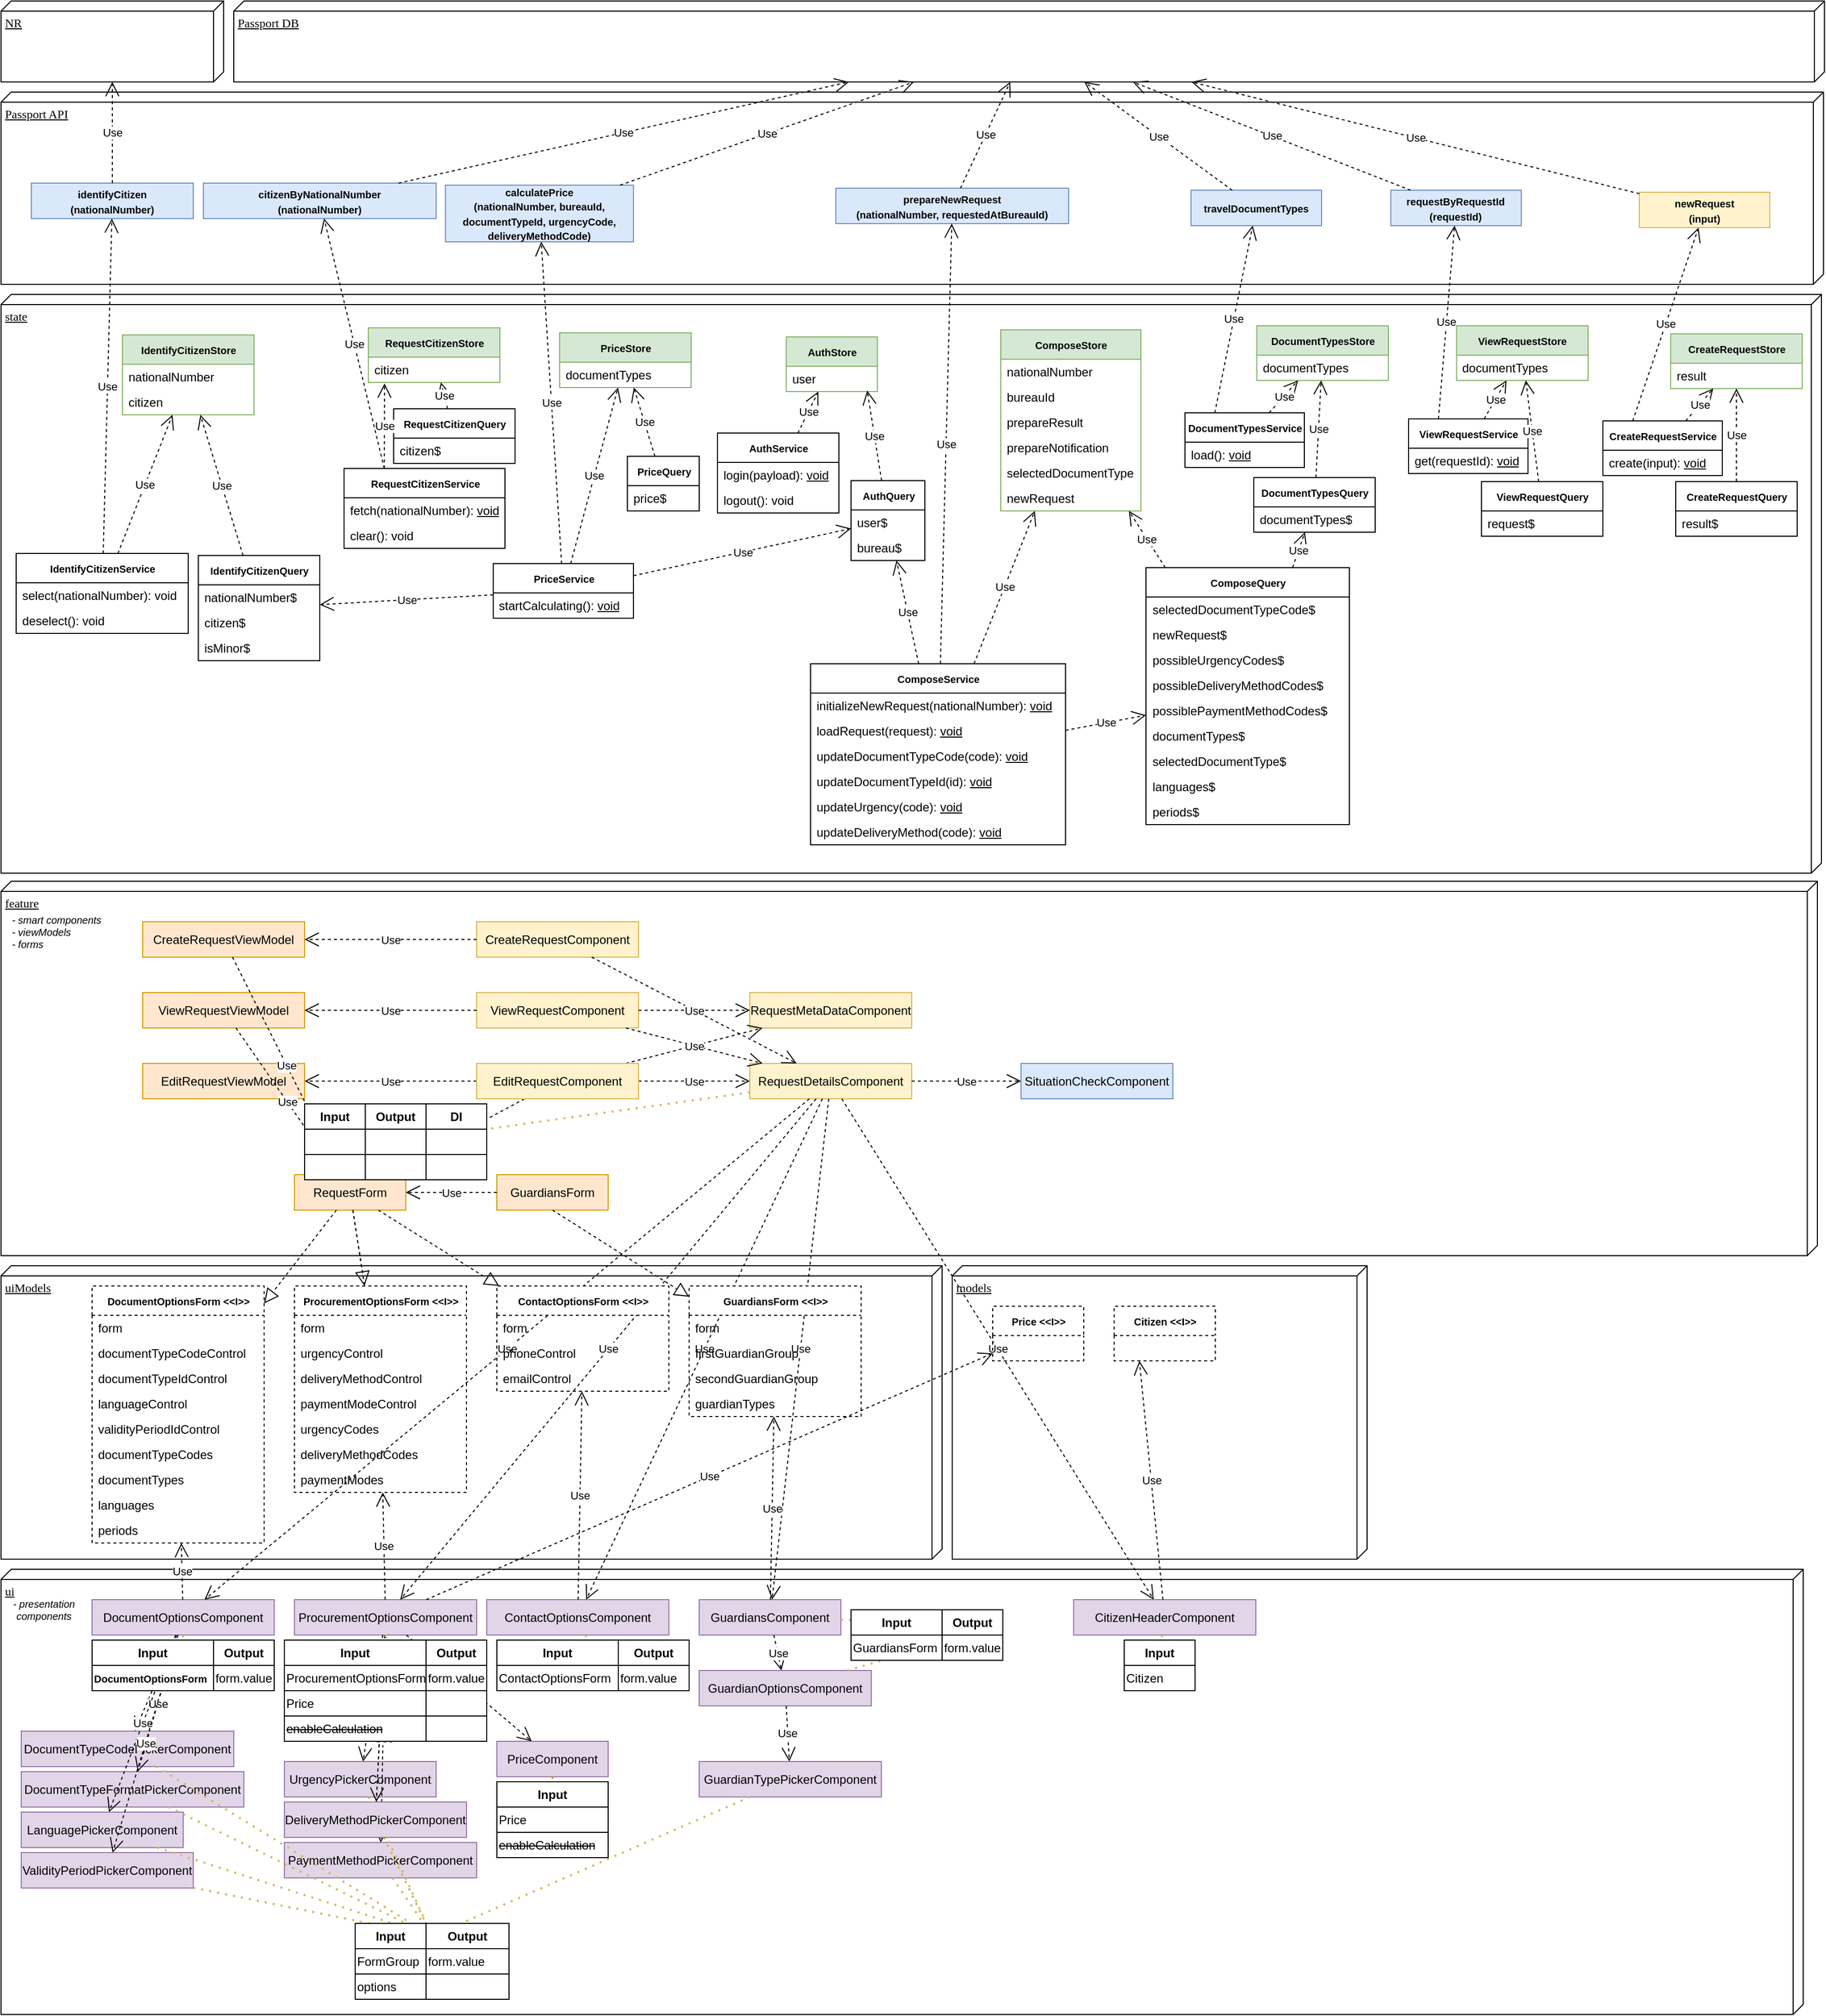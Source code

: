 <mxfile version="14.9.2" type="github">
  <diagram name="Page-1" id="5f0bae14-7c28-e335-631c-24af17079c00">
    <mxGraphModel dx="1414" dy="838" grid="0" gridSize="10" guides="1" tooltips="1" connect="1" arrows="1" fold="1" page="1" pageScale="1" pageWidth="2336" pageHeight="1654" math="0" shadow="0">
      <root>
        <mxCell id="0" />
        <mxCell id="ubqGKMywYjZhbIVF9M0V-85" value="Application Layers" style="" parent="0" />
        <mxCell id="39150e848f15840c-2" value="feature" style="verticalAlign=top;align=left;spacingTop=8;spacingLeft=2;spacingRight=12;shape=cube;size=10;direction=south;fontStyle=4;html=1;shadow=0;comic=0;labelBackgroundColor=none;strokeWidth=1;fontFamily=Verdana;fontSize=12;" parent="ubqGKMywYjZhbIVF9M0V-85" vertex="1">
          <mxGeometry x="10" y="880" width="1795" height="370" as="geometry" />
        </mxCell>
        <mxCell id="ubqGKMywYjZhbIVF9M0V-32" value="ui" style="verticalAlign=top;align=left;spacingTop=8;spacingLeft=2;spacingRight=12;shape=cube;size=10;direction=south;fontStyle=4;html=1;shadow=0;comic=0;labelBackgroundColor=none;strokeWidth=1;fontFamily=Verdana;fontSize=12;" vertex="1" parent="ubqGKMywYjZhbIVF9M0V-85">
          <mxGeometry x="10" y="1560" width="1781" height="440" as="geometry" />
        </mxCell>
        <mxCell id="39150e848f15840c-1" value="state" style="verticalAlign=top;align=left;spacingTop=8;spacingLeft=2;spacingRight=12;shape=cube;size=10;direction=south;fontStyle=4;html=1;shadow=0;comic=0;labelBackgroundColor=none;strokeWidth=1;fontFamily=Verdana;fontSize=12;" parent="ubqGKMywYjZhbIVF9M0V-85" vertex="1">
          <mxGeometry x="10" y="300" width="1799" height="572" as="geometry" />
        </mxCell>
        <mxCell id="ubqGKMywYjZhbIVF9M0V-116" value="- smart components&lt;br&gt;&lt;div style=&quot;text-align: left&quot;&gt;&lt;span&gt;- viewModels&lt;/span&gt;&lt;/div&gt;&lt;div style=&quot;text-align: left&quot;&gt;&lt;span&gt;- forms&lt;/span&gt;&lt;/div&gt;" style="text;html=1;strokeColor=none;fillColor=none;align=center;verticalAlign=middle;whiteSpace=wrap;rounded=0;labelBackgroundColor=none;sketch=0;fontSize=10;fontStyle=2" vertex="1" parent="ubqGKMywYjZhbIVF9M0V-85">
          <mxGeometry x="10" y="920" width="110" height="20" as="geometry" />
        </mxCell>
        <mxCell id="ubqGKMywYjZhbIVF9M0V-114" value="- presentation components" style="text;html=1;strokeColor=none;fillColor=none;align=center;verticalAlign=middle;whiteSpace=wrap;rounded=0;labelBackgroundColor=none;sketch=0;fontSize=10;fontStyle=2" vertex="1" parent="ubqGKMywYjZhbIVF9M0V-85">
          <mxGeometry x="10" y="1590" width="85" height="20" as="geometry" />
        </mxCell>
        <mxCell id="ubqGKMywYjZhbIVF9M0V-202" value="uiModels" style="verticalAlign=top;align=left;spacingTop=8;spacingLeft=2;spacingRight=12;shape=cube;size=10;direction=south;fontStyle=4;html=1;shadow=0;comic=0;labelBackgroundColor=none;strokeWidth=1;fontFamily=Verdana;fontSize=12;sketch=0;" vertex="1" parent="ubqGKMywYjZhbIVF9M0V-85">
          <mxGeometry x="10" y="1260" width="930" height="290" as="geometry" />
        </mxCell>
        <mxCell id="ubqGKMywYjZhbIVF9M0V-255" value="models" style="verticalAlign=top;align=left;spacingTop=8;spacingLeft=2;spacingRight=12;shape=cube;size=10;direction=south;fontStyle=4;html=1;shadow=0;comic=0;labelBackgroundColor=none;strokeWidth=1;fontFamily=Verdana;fontSize=12;sketch=0;" vertex="1" parent="ubqGKMywYjZhbIVF9M0V-85">
          <mxGeometry x="950" y="1260" width="410" height="290" as="geometry" />
        </mxCell>
        <mxCell id="ubqGKMywYjZhbIVF9M0V-307" value="Passport API" style="verticalAlign=top;align=left;spacingTop=8;spacingLeft=2;spacingRight=12;shape=cube;size=10;direction=south;fontStyle=4;html=1;shadow=0;comic=0;labelBackgroundColor=none;strokeWidth=1;fontFamily=Verdana;fontSize=12;" vertex="1" parent="ubqGKMywYjZhbIVF9M0V-85">
          <mxGeometry x="10" y="100" width="1801" height="190" as="geometry" />
        </mxCell>
        <mxCell id="1" value="Classes" style="" parent="0" />
        <mxCell id="ubqGKMywYjZhbIVF9M0V-12" value="RequestDetailsComponent" style="rounded=0;whiteSpace=wrap;html=1;sketch=0;fillColor=#fff2cc;strokeColor=#d6b656;" vertex="1" parent="1">
          <mxGeometry x="750" y="1060" width="160" height="35" as="geometry" />
        </mxCell>
        <mxCell id="ubqGKMywYjZhbIVF9M0V-13" value="DocumentOptionsComponent" style="rounded=0;whiteSpace=wrap;html=1;sketch=0;fillColor=#e1d5e7;strokeColor=#9673a6;" vertex="1" parent="1">
          <mxGeometry x="100" y="1590" width="180" height="35" as="geometry" />
        </mxCell>
        <mxCell id="ubqGKMywYjZhbIVF9M0V-14" value="SituationCheckComponent" style="rounded=0;whiteSpace=wrap;html=1;sketch=0;fillColor=#dae8fc;strokeColor=#6c8ebf;" vertex="1" parent="1">
          <mxGeometry x="1018" y="1060" width="150" height="35" as="geometry" />
        </mxCell>
        <mxCell id="ubqGKMywYjZhbIVF9M0V-15" value="Use" style="endArrow=open;endSize=12;dashed=1;html=1;" edge="1" parent="1" source="ubqGKMywYjZhbIVF9M0V-12" target="ubqGKMywYjZhbIVF9M0V-14">
          <mxGeometry width="160" relative="1" as="geometry">
            <mxPoint x="120" y="1310" as="sourcePoint" />
            <mxPoint x="280" y="1310" as="targetPoint" />
          </mxGeometry>
        </mxCell>
        <mxCell id="ubqGKMywYjZhbIVF9M0V-16" value="Use" style="endArrow=open;endSize=12;dashed=1;html=1;" edge="1" parent="1" source="ubqGKMywYjZhbIVF9M0V-12" target="ubqGKMywYjZhbIVF9M0V-13">
          <mxGeometry width="160" relative="1" as="geometry">
            <mxPoint x="90" y="1180" as="sourcePoint" />
            <mxPoint x="210" y="1270" as="targetPoint" />
          </mxGeometry>
        </mxCell>
        <mxCell id="ubqGKMywYjZhbIVF9M0V-17" value="ProcurementOptionsComponent" style="rounded=0;whiteSpace=wrap;html=1;sketch=0;fillColor=#e1d5e7;strokeColor=#9673a6;" vertex="1" parent="1">
          <mxGeometry x="300" y="1590" width="180" height="35" as="geometry" />
        </mxCell>
        <mxCell id="ubqGKMywYjZhbIVF9M0V-18" value="Use" style="endArrow=open;endSize=12;dashed=1;html=1;" edge="1" parent="1" source="ubqGKMywYjZhbIVF9M0V-12" target="ubqGKMywYjZhbIVF9M0V-17">
          <mxGeometry width="160" relative="1" as="geometry">
            <mxPoint x="100" y="1190" as="sourcePoint" />
            <mxPoint x="170" y="1257.5" as="targetPoint" />
          </mxGeometry>
        </mxCell>
        <mxCell id="ubqGKMywYjZhbIVF9M0V-19" value="CitizenHeaderComponent" style="rounded=0;whiteSpace=wrap;html=1;sketch=0;fillColor=#e1d5e7;strokeColor=#9673a6;" vertex="1" parent="1">
          <mxGeometry x="1070" y="1590" width="180" height="35" as="geometry" />
        </mxCell>
        <mxCell id="ubqGKMywYjZhbIVF9M0V-20" value="Use" style="endArrow=open;endSize=12;dashed=1;html=1;" edge="1" parent="1" source="ubqGKMywYjZhbIVF9M0V-12" target="ubqGKMywYjZhbIVF9M0V-19">
          <mxGeometry width="160" relative="1" as="geometry">
            <mxPoint x="500" y="1260" as="sourcePoint" />
            <mxPoint x="660" y="1260" as="targetPoint" />
          </mxGeometry>
        </mxCell>
        <mxCell id="ubqGKMywYjZhbIVF9M0V-21" value="ContactOptionsComponent" style="rounded=0;whiteSpace=wrap;html=1;sketch=0;fillColor=#e1d5e7;strokeColor=#9673a6;" vertex="1" parent="1">
          <mxGeometry x="490" y="1590" width="180" height="35" as="geometry" />
        </mxCell>
        <mxCell id="ubqGKMywYjZhbIVF9M0V-22" value="Use" style="endArrow=open;endSize=12;dashed=1;html=1;" edge="1" parent="1" source="ubqGKMywYjZhbIVF9M0V-12" target="ubqGKMywYjZhbIVF9M0V-21">
          <mxGeometry width="160" relative="1" as="geometry">
            <mxPoint x="50" y="1330" as="sourcePoint" />
            <mxPoint x="210" y="1330" as="targetPoint" />
          </mxGeometry>
        </mxCell>
        <mxCell id="ubqGKMywYjZhbIVF9M0V-23" value="GuardiansComponent" style="rounded=0;whiteSpace=wrap;html=1;sketch=0;fillColor=#e1d5e7;strokeColor=#9673a6;" vertex="1" parent="1">
          <mxGeometry x="700" y="1590" width="140" height="35" as="geometry" />
        </mxCell>
        <mxCell id="ubqGKMywYjZhbIVF9M0V-24" value="DocumentTypeCodePickerComponent" style="rounded=0;whiteSpace=wrap;html=1;sketch=0;fillColor=#e1d5e7;strokeColor=#9673a6;" vertex="1" parent="1">
          <mxGeometry x="30" y="1720" width="210" height="35" as="geometry" />
        </mxCell>
        <mxCell id="ubqGKMywYjZhbIVF9M0V-25" value="DocumentTypeFormatPickerComponent" style="rounded=0;whiteSpace=wrap;html=1;sketch=0;fillColor=#e1d5e7;strokeColor=#9673a6;" vertex="1" parent="1">
          <mxGeometry x="30" y="1760" width="220" height="35" as="geometry" />
        </mxCell>
        <mxCell id="ubqGKMywYjZhbIVF9M0V-26" value="LanguagePickerComponent" style="rounded=0;whiteSpace=wrap;html=1;sketch=0;fillColor=#e1d5e7;strokeColor=#9673a6;" vertex="1" parent="1">
          <mxGeometry x="30" y="1800" width="160" height="35" as="geometry" />
        </mxCell>
        <mxCell id="ubqGKMywYjZhbIVF9M0V-27" value="ValidityPeriodPickerComponent" style="rounded=0;whiteSpace=wrap;html=1;sketch=0;fillColor=#e1d5e7;strokeColor=#9673a6;" vertex="1" parent="1">
          <mxGeometry x="30" y="1840" width="170" height="35" as="geometry" />
        </mxCell>
        <mxCell id="ubqGKMywYjZhbIVF9M0V-28" value="Use" style="endArrow=open;endSize=12;dashed=1;html=1;" edge="1" parent="1" source="ubqGKMywYjZhbIVF9M0V-13" target="ubqGKMywYjZhbIVF9M0V-24">
          <mxGeometry width="160" relative="1" as="geometry">
            <mxPoint x="460" y="1488" as="sourcePoint" />
            <mxPoint x="620" y="1488" as="targetPoint" />
          </mxGeometry>
        </mxCell>
        <mxCell id="ubqGKMywYjZhbIVF9M0V-29" value="Use" style="endArrow=open;endSize=12;dashed=1;html=1;" edge="1" parent="1" source="ubqGKMywYjZhbIVF9M0V-13" target="ubqGKMywYjZhbIVF9M0V-25">
          <mxGeometry width="160" relative="1" as="geometry">
            <mxPoint x="400" y="1578" as="sourcePoint" />
            <mxPoint x="530" y="1578" as="targetPoint" />
          </mxGeometry>
        </mxCell>
        <mxCell id="ubqGKMywYjZhbIVF9M0V-30" value="Use" style="endArrow=open;endSize=12;dashed=1;html=1;" edge="1" parent="1" source="ubqGKMywYjZhbIVF9M0V-13" target="ubqGKMywYjZhbIVF9M0V-26">
          <mxGeometry width="160" relative="1" as="geometry">
            <mxPoint x="400" y="1578" as="sourcePoint" />
            <mxPoint x="530" y="1618" as="targetPoint" />
          </mxGeometry>
        </mxCell>
        <mxCell id="ubqGKMywYjZhbIVF9M0V-31" value="Use" style="endArrow=open;endSize=12;dashed=1;html=1;" edge="1" parent="1" source="ubqGKMywYjZhbIVF9M0V-13" target="ubqGKMywYjZhbIVF9M0V-27">
          <mxGeometry width="160" relative="1" as="geometry">
            <mxPoint x="400" y="1578" as="sourcePoint" />
            <mxPoint x="530" y="1658" as="targetPoint" />
          </mxGeometry>
        </mxCell>
        <mxCell id="ubqGKMywYjZhbIVF9M0V-33" value="Use" style="endArrow=open;endSize=12;dashed=1;html=1;" edge="1" parent="1" source="ubqGKMywYjZhbIVF9M0V-12" target="ubqGKMywYjZhbIVF9M0V-23">
          <mxGeometry width="160" relative="1" as="geometry">
            <mxPoint x="140" y="1165" as="sourcePoint" />
            <mxPoint x="220" y="1350" as="targetPoint" />
          </mxGeometry>
        </mxCell>
        <mxCell id="ubqGKMywYjZhbIVF9M0V-35" value="UrgencyPickerComponent" style="rounded=0;whiteSpace=wrap;html=1;sketch=0;fillColor=#e1d5e7;strokeColor=#9673a6;" vertex="1" parent="1">
          <mxGeometry x="290" y="1750" width="150" height="35" as="geometry" />
        </mxCell>
        <mxCell id="ubqGKMywYjZhbIVF9M0V-36" value="PaymentMethodPickerComponent" style="rounded=0;whiteSpace=wrap;html=1;sketch=0;fillColor=#e1d5e7;strokeColor=#9673a6;" vertex="1" parent="1">
          <mxGeometry x="290" y="1830" width="190" height="35" as="geometry" />
        </mxCell>
        <mxCell id="ubqGKMywYjZhbIVF9M0V-37" value="PriceComponent" style="rounded=0;whiteSpace=wrap;html=1;sketch=0;fillColor=#e1d5e7;strokeColor=#9673a6;" vertex="1" parent="1">
          <mxGeometry x="500" y="1730" width="110" height="35" as="geometry" />
        </mxCell>
        <mxCell id="ubqGKMywYjZhbIVF9M0V-39" value="Use" style="endArrow=open;endSize=12;dashed=1;html=1;startArrow=none;" edge="1" parent="1" source="ubqGKMywYjZhbIVF9M0V-17" target="ubqGKMywYjZhbIVF9M0V-36">
          <mxGeometry width="160" relative="1" as="geometry">
            <mxPoint x="420" y="1549.25" as="sourcePoint" />
            <mxPoint x="510" y="1825.5" as="targetPoint" />
          </mxGeometry>
        </mxCell>
        <mxCell id="ubqGKMywYjZhbIVF9M0V-40" value="Use" style="endArrow=open;endSize=12;dashed=1;html=1;" edge="1" parent="1" source="ubqGKMywYjZhbIVF9M0V-17" target="ubqGKMywYjZhbIVF9M0V-34">
          <mxGeometry width="160" relative="1" as="geometry">
            <mxPoint x="430" y="1559.25" as="sourcePoint" />
            <mxPoint x="520" y="1835.5" as="targetPoint" />
          </mxGeometry>
        </mxCell>
        <mxCell id="ubqGKMywYjZhbIVF9M0V-41" value="Use" style="endArrow=open;endSize=12;dashed=1;html=1;" edge="1" parent="1" source="ubqGKMywYjZhbIVF9M0V-17" target="ubqGKMywYjZhbIVF9M0V-35">
          <mxGeometry width="160" relative="1" as="geometry">
            <mxPoint x="440" y="1569.25" as="sourcePoint" />
            <mxPoint x="530" y="1845.5" as="targetPoint" />
          </mxGeometry>
        </mxCell>
        <mxCell id="ubqGKMywYjZhbIVF9M0V-42" value="GuardianOptionsComponent" style="rounded=0;whiteSpace=wrap;html=1;sketch=0;fillColor=#e1d5e7;strokeColor=#9673a6;" vertex="1" parent="1">
          <mxGeometry x="700" y="1660" width="170" height="35" as="geometry" />
        </mxCell>
        <mxCell id="ubqGKMywYjZhbIVF9M0V-43" value="Use" style="endArrow=open;endSize=12;dashed=1;html=1;" edge="1" parent="1" source="ubqGKMywYjZhbIVF9M0V-23" target="ubqGKMywYjZhbIVF9M0V-42">
          <mxGeometry width="160" relative="1" as="geometry">
            <mxPoint x="410" y="1549.25" as="sourcePoint" />
            <mxPoint x="870" y="1785.5" as="targetPoint" />
          </mxGeometry>
        </mxCell>
        <mxCell id="ubqGKMywYjZhbIVF9M0V-49" value="CreateRequestViewModel" style="rounded=0;whiteSpace=wrap;html=1;sketch=0;fillColor=#ffe6cc;strokeColor=#d79b00;" vertex="1" parent="1">
          <mxGeometry x="150" y="920" width="160" height="35" as="geometry" />
        </mxCell>
        <mxCell id="ubqGKMywYjZhbIVF9M0V-51" value="" style="endArrow=none;endSize=12;dashed=1;html=1;" edge="1" parent="1" source="ubqGKMywYjZhbIVF9M0V-17" target="ubqGKMywYjZhbIVF9M0V-34">
          <mxGeometry width="160" relative="1" as="geometry">
            <mxPoint x="710.111" y="1655" as="sourcePoint" />
            <mxPoint x="954.889" y="1868" as="targetPoint" />
          </mxGeometry>
        </mxCell>
        <mxCell id="ubqGKMywYjZhbIVF9M0V-52" value="GuardianTypePickerComponent" style="rounded=0;whiteSpace=wrap;html=1;sketch=0;fillColor=#e1d5e7;strokeColor=#9673a6;" vertex="1" parent="1">
          <mxGeometry x="700" y="1750" width="180" height="35" as="geometry" />
        </mxCell>
        <mxCell id="ubqGKMywYjZhbIVF9M0V-53" value="Use" style="endArrow=open;endSize=12;dashed=1;html=1;" edge="1" parent="1" source="ubqGKMywYjZhbIVF9M0V-42" target="ubqGKMywYjZhbIVF9M0V-52">
          <mxGeometry width="160" relative="1" as="geometry">
            <mxPoint x="1080" y="1665" as="sourcePoint" />
            <mxPoint x="1080" y="1698" as="targetPoint" />
          </mxGeometry>
        </mxCell>
        <mxCell id="ubqGKMywYjZhbIVF9M0V-54" value="CreateRequestComponent" style="rounded=0;whiteSpace=wrap;html=1;sketch=0;fillColor=#fff2cc;strokeColor=#d6b656;" vertex="1" parent="1">
          <mxGeometry x="480" y="920" width="160" height="35" as="geometry" />
        </mxCell>
        <mxCell id="ubqGKMywYjZhbIVF9M0V-55" value="Use" style="endArrow=open;endSize=12;dashed=1;html=1;" edge="1" parent="1" source="ubqGKMywYjZhbIVF9M0V-54" target="ubqGKMywYjZhbIVF9M0V-12">
          <mxGeometry width="160" relative="1" as="geometry">
            <mxPoint x="541.148" y="1235" as="sourcePoint" />
            <mxPoint x="198.852" y="1322" as="targetPoint" />
          </mxGeometry>
        </mxCell>
        <mxCell id="ubqGKMywYjZhbIVF9M0V-56" value="Use" style="endArrow=open;endSize=12;dashed=1;html=1;" edge="1" parent="1" source="ubqGKMywYjZhbIVF9M0V-54" target="ubqGKMywYjZhbIVF9M0V-49">
          <mxGeometry width="160" relative="1" as="geometry">
            <mxPoint x="360" y="1180" as="sourcePoint" />
            <mxPoint x="530" y="1207.1" as="targetPoint" />
          </mxGeometry>
        </mxCell>
        <mxCell id="ubqGKMywYjZhbIVF9M0V-57" value="ViewRequestComponent" style="rounded=0;whiteSpace=wrap;html=1;sketch=0;fillColor=#fff2cc;strokeColor=#d6b656;" vertex="1" parent="1">
          <mxGeometry x="480" y="990" width="160" height="35" as="geometry" />
        </mxCell>
        <mxCell id="ubqGKMywYjZhbIVF9M0V-58" value="Use" style="endArrow=open;endSize=12;dashed=1;html=1;" edge="1" parent="1" source="ubqGKMywYjZhbIVF9M0V-57" target="ubqGKMywYjZhbIVF9M0V-12">
          <mxGeometry width="160" relative="1" as="geometry">
            <mxPoint x="506.25" y="1175" as="sourcePoint" />
            <mxPoint x="573.75" y="1220" as="targetPoint" />
          </mxGeometry>
        </mxCell>
        <mxCell id="ubqGKMywYjZhbIVF9M0V-60" value="Use" style="endArrow=open;endSize=12;dashed=1;html=1;" edge="1" parent="1" source="ubqGKMywYjZhbIVF9M0V-59" target="ubqGKMywYjZhbIVF9M0V-12">
          <mxGeometry width="160" relative="1" as="geometry">
            <mxPoint x="654.688" y="1175" as="sourcePoint" />
            <mxPoint x="615.312" y="1220" as="targetPoint" />
          </mxGeometry>
        </mxCell>
        <mxCell id="ubqGKMywYjZhbIVF9M0V-61" value="ViewRequestViewModel" style="rounded=0;whiteSpace=wrap;html=1;sketch=0;fillColor=#ffe6cc;strokeColor=#d79b00;" vertex="1" parent="1">
          <mxGeometry x="150" y="990" width="160" height="35" as="geometry" />
        </mxCell>
        <mxCell id="ubqGKMywYjZhbIVF9M0V-62" value="Use" style="endArrow=open;endSize=12;dashed=1;html=1;" edge="1" parent="1" source="ubqGKMywYjZhbIVF9M0V-57" target="ubqGKMywYjZhbIVF9M0V-61">
          <mxGeometry width="160" relative="1" as="geometry">
            <mxPoint x="430" y="1140" as="sourcePoint" />
            <mxPoint x="430" y="1095" as="targetPoint" />
          </mxGeometry>
        </mxCell>
        <mxCell id="ubqGKMywYjZhbIVF9M0V-63" value="EditRequestViewModel" style="rounded=0;whiteSpace=wrap;html=1;sketch=0;fillColor=#ffe6cc;strokeColor=#d79b00;" vertex="1" parent="1">
          <mxGeometry x="150" y="1060" width="160" height="35" as="geometry" />
        </mxCell>
        <mxCell id="ubqGKMywYjZhbIVF9M0V-64" value="Use" style="endArrow=open;endSize=12;dashed=1;html=1;" edge="1" parent="1" source="ubqGKMywYjZhbIVF9M0V-59" target="ubqGKMywYjZhbIVF9M0V-63">
          <mxGeometry width="160" relative="1" as="geometry">
            <mxPoint x="600" y="1140" as="sourcePoint" />
            <mxPoint x="600" y="1095" as="targetPoint" />
          </mxGeometry>
        </mxCell>
        <mxCell id="ubqGKMywYjZhbIVF9M0V-88" value="" style="group" vertex="1" connectable="0" parent="1">
          <mxGeometry x="300" y="1170" width="210" height="35" as="geometry" />
        </mxCell>
        <mxCell id="ubqGKMywYjZhbIVF9M0V-86" value="RequestForm" style="rounded=0;whiteSpace=wrap;html=1;sketch=0;fillColor=#ffe6cc;strokeColor=#d79b00;" vertex="1" parent="ubqGKMywYjZhbIVF9M0V-88">
          <mxGeometry width="110" height="35" as="geometry" />
        </mxCell>
        <mxCell id="ubqGKMywYjZhbIVF9M0V-89" value="Use" style="endArrow=open;endSize=12;dashed=1;html=1;startArrow=none;" edge="1" parent="1" source="ubqGKMywYjZhbIVF9M0V-59" target="ubqGKMywYjZhbIVF9M0V-86">
          <mxGeometry width="160" relative="1" as="geometry">
            <mxPoint x="770" y="1140" as="sourcePoint" />
            <mxPoint x="770" y="1095" as="targetPoint" />
          </mxGeometry>
        </mxCell>
        <mxCell id="ubqGKMywYjZhbIVF9M0V-90" value="Use" style="endArrow=open;endSize=12;dashed=1;html=1;" edge="1" parent="1" source="ubqGKMywYjZhbIVF9M0V-61" target="ubqGKMywYjZhbIVF9M0V-86">
          <mxGeometry width="160" relative="1" as="geometry">
            <mxPoint x="829.792" y="1095" as="sourcePoint" />
            <mxPoint x="920" y="1121.402" as="targetPoint" />
          </mxGeometry>
        </mxCell>
        <mxCell id="ubqGKMywYjZhbIVF9M0V-91" value="Use" style="endArrow=open;endSize=12;dashed=1;html=1;" edge="1" parent="1" source="ubqGKMywYjZhbIVF9M0V-49" target="ubqGKMywYjZhbIVF9M0V-86">
          <mxGeometry width="160" relative="1" as="geometry">
            <mxPoint x="680" y="1090.3" as="sourcePoint" />
            <mxPoint x="920" y="1128.7" as="targetPoint" />
          </mxGeometry>
        </mxCell>
        <mxCell id="ubqGKMywYjZhbIVF9M0V-92" value="RequestMetaDataComponent" style="rounded=0;whiteSpace=wrap;html=1;sketch=0;fillColor=#fff2cc;strokeColor=#d6b656;" vertex="1" parent="1">
          <mxGeometry x="750" y="990" width="160" height="35" as="geometry" />
        </mxCell>
        <mxCell id="ubqGKMywYjZhbIVF9M0V-93" value="Use" style="endArrow=open;endSize=12;dashed=1;html=1;" edge="1" parent="1" source="ubqGKMywYjZhbIVF9M0V-59" target="ubqGKMywYjZhbIVF9M0V-92">
          <mxGeometry width="160" relative="1" as="geometry">
            <mxPoint x="732.812" y="1175" as="sourcePoint" />
            <mxPoint x="637.188" y="1220" as="targetPoint" />
          </mxGeometry>
        </mxCell>
        <mxCell id="ubqGKMywYjZhbIVF9M0V-94" value="Use" style="endArrow=open;endSize=12;dashed=1;html=1;" edge="1" parent="1" source="ubqGKMywYjZhbIVF9M0V-57" target="ubqGKMywYjZhbIVF9M0V-92">
          <mxGeometry width="160" relative="1" as="geometry">
            <mxPoint x="780.938" y="1175" as="sourcePoint" />
            <mxPoint x="809.062" y="1220" as="targetPoint" />
          </mxGeometry>
        </mxCell>
        <mxCell id="ubqGKMywYjZhbIVF9M0V-95" value="" style="group" vertex="1" connectable="0" parent="1">
          <mxGeometry x="500" y="1170" width="210" height="35" as="geometry" />
        </mxCell>
        <mxCell id="ubqGKMywYjZhbIVF9M0V-96" value="GuardiansForm" style="rounded=0;whiteSpace=wrap;html=1;sketch=0;fillColor=#ffe6cc;strokeColor=#d79b00;" vertex="1" parent="ubqGKMywYjZhbIVF9M0V-95">
          <mxGeometry width="110" height="35" as="geometry" />
        </mxCell>
        <mxCell id="ubqGKMywYjZhbIVF9M0V-165" value="" style="endArrow=none;endSize=12;dashed=1;html=1;" edge="1" parent="1" source="ubqGKMywYjZhbIVF9M0V-17" target="ubqGKMywYjZhbIVF9M0V-158">
          <mxGeometry width="160" relative="1" as="geometry">
            <mxPoint x="708.089" y="1625" as="sourcePoint" />
            <mxPoint x="886.911" y="1798" as="targetPoint" />
          </mxGeometry>
        </mxCell>
        <mxCell id="ubqGKMywYjZhbIVF9M0V-38" value="Use" style="endArrow=open;endSize=12;dashed=1;html=1;startArrow=none;" edge="1" parent="1" source="ubqGKMywYjZhbIVF9M0V-17" target="ubqGKMywYjZhbIVF9M0V-37">
          <mxGeometry width="160" relative="1" as="geometry">
            <mxPoint x="410" y="1539.25" as="sourcePoint" />
            <mxPoint x="500" y="1815.5" as="targetPoint" />
          </mxGeometry>
        </mxCell>
        <mxCell id="ubqGKMywYjZhbIVF9M0V-231" value="Use" style="endArrow=open;endSize=12;dashed=1;html=1;" edge="1" parent="1" source="ubqGKMywYjZhbIVF9M0V-13" target="ubqGKMywYjZhbIVF9M0V-218">
          <mxGeometry width="160" relative="1" as="geometry">
            <mxPoint x="1060.795" y="1600" as="sourcePoint" />
            <mxPoint x="1074.205" y="1305" as="targetPoint" />
          </mxGeometry>
        </mxCell>
        <mxCell id="ubqGKMywYjZhbIVF9M0V-218" value="DocumentOptionsForm &amp;lt;&amp;lt;I&amp;gt;&amp;gt;" style="swimlane;fontStyle=1;align=center;verticalAlign=middle;childLayout=stackLayout;horizontal=1;startSize=29;horizontalStack=0;resizeParent=1;resizeParentMax=0;resizeLast=0;collapsible=0;marginBottom=0;html=1;rounded=0;labelBackgroundColor=none;sketch=0;fontSize=10;glass=0;shadow=0;dashed=1;" vertex="1" parent="1">
          <mxGeometry x="100" y="1280" width="170" height="254" as="geometry" />
        </mxCell>
        <mxCell id="ubqGKMywYjZhbIVF9M0V-219" value="form" style="text;html=1;strokeColor=none;fillColor=none;align=left;verticalAlign=middle;spacingLeft=4;spacingRight=4;overflow=hidden;rotatable=0;points=[[0,0.5],[1,0.5]];portConstraint=eastwest;sketch=0;" vertex="1" parent="ubqGKMywYjZhbIVF9M0V-218">
          <mxGeometry y="29" width="170" height="25" as="geometry" />
        </mxCell>
        <mxCell id="ubqGKMywYjZhbIVF9M0V-228" value="documentTypeCodeControl" style="text;html=1;strokeColor=none;fillColor=none;align=left;verticalAlign=middle;spacingLeft=4;spacingRight=4;overflow=hidden;rotatable=0;points=[[0,0.5],[1,0.5]];portConstraint=eastwest;sketch=0;" vertex="1" parent="ubqGKMywYjZhbIVF9M0V-218">
          <mxGeometry y="54" width="170" height="25" as="geometry" />
        </mxCell>
        <mxCell id="ubqGKMywYjZhbIVF9M0V-220" value="documentTypeIdControl" style="text;html=1;strokeColor=none;fillColor=none;align=left;verticalAlign=middle;spacingLeft=4;spacingRight=4;overflow=hidden;rotatable=0;points=[[0,0.5],[1,0.5]];portConstraint=eastwest;sketch=0;" vertex="1" parent="ubqGKMywYjZhbIVF9M0V-218">
          <mxGeometry y="79" width="170" height="25" as="geometry" />
        </mxCell>
        <mxCell id="ubqGKMywYjZhbIVF9M0V-222" value="languageControl" style="text;html=1;strokeColor=none;fillColor=none;align=left;verticalAlign=middle;spacingLeft=4;spacingRight=4;overflow=hidden;rotatable=0;points=[[0,0.5],[1,0.5]];portConstraint=eastwest;sketch=0;" vertex="1" parent="ubqGKMywYjZhbIVF9M0V-218">
          <mxGeometry y="104" width="170" height="25" as="geometry" />
        </mxCell>
        <mxCell id="ubqGKMywYjZhbIVF9M0V-223" value="validityPeriodIdControl" style="text;html=1;strokeColor=none;fillColor=none;align=left;verticalAlign=middle;spacingLeft=4;spacingRight=4;overflow=hidden;rotatable=0;points=[[0,0.5],[1,0.5]];portConstraint=eastwest;sketch=0;" vertex="1" parent="ubqGKMywYjZhbIVF9M0V-218">
          <mxGeometry y="129" width="170" height="25" as="geometry" />
        </mxCell>
        <mxCell id="ubqGKMywYjZhbIVF9M0V-224" value="documentTypeCodes" style="text;html=1;strokeColor=none;fillColor=none;align=left;verticalAlign=middle;spacingLeft=4;spacingRight=4;overflow=hidden;rotatable=0;points=[[0,0.5],[1,0.5]];portConstraint=eastwest;sketch=0;" vertex="1" parent="ubqGKMywYjZhbIVF9M0V-218">
          <mxGeometry y="154" width="170" height="25" as="geometry" />
        </mxCell>
        <mxCell id="ubqGKMywYjZhbIVF9M0V-225" value="documentTypes" style="text;html=1;strokeColor=none;fillColor=none;align=left;verticalAlign=middle;spacingLeft=4;spacingRight=4;overflow=hidden;rotatable=0;points=[[0,0.5],[1,0.5]];portConstraint=eastwest;sketch=0;" vertex="1" parent="ubqGKMywYjZhbIVF9M0V-218">
          <mxGeometry y="179" width="170" height="25" as="geometry" />
        </mxCell>
        <mxCell id="ubqGKMywYjZhbIVF9M0V-226" value="languages" style="text;html=1;strokeColor=none;fillColor=none;align=left;verticalAlign=middle;spacingLeft=4;spacingRight=4;overflow=hidden;rotatable=0;points=[[0,0.5],[1,0.5]];portConstraint=eastwest;sketch=0;" vertex="1" parent="ubqGKMywYjZhbIVF9M0V-218">
          <mxGeometry y="204" width="170" height="25" as="geometry" />
        </mxCell>
        <mxCell id="ubqGKMywYjZhbIVF9M0V-227" value="periods" style="text;html=1;strokeColor=none;fillColor=none;align=left;verticalAlign=middle;spacingLeft=4;spacingRight=4;overflow=hidden;rotatable=0;points=[[0,0.5],[1,0.5]];portConstraint=eastwest;sketch=0;" vertex="1" parent="ubqGKMywYjZhbIVF9M0V-218">
          <mxGeometry y="229" width="170" height="25" as="geometry" />
        </mxCell>
        <mxCell id="ubqGKMywYjZhbIVF9M0V-59" value="EditRequestComponent" style="rounded=0;whiteSpace=wrap;html=1;sketch=0;fillColor=#fff2cc;strokeColor=#d6b656;" vertex="1" parent="1">
          <mxGeometry x="480" y="1060" width="160" height="35" as="geometry" />
        </mxCell>
        <mxCell id="ubqGKMywYjZhbIVF9M0V-234" value="ProcurementOptionsForm &amp;lt;&amp;lt;I&amp;gt;&amp;gt;" style="swimlane;fontStyle=1;align=center;verticalAlign=middle;childLayout=stackLayout;horizontal=1;startSize=29;horizontalStack=0;resizeParent=1;resizeParentMax=0;resizeLast=0;collapsible=0;marginBottom=0;html=1;rounded=0;labelBackgroundColor=none;sketch=0;fontSize=10;glass=0;shadow=0;dashed=1;" vertex="1" parent="1">
          <mxGeometry x="300.0" y="1280" width="170" height="204" as="geometry" />
        </mxCell>
        <mxCell id="ubqGKMywYjZhbIVF9M0V-235" value="form" style="text;html=1;strokeColor=none;fillColor=none;align=left;verticalAlign=middle;spacingLeft=4;spacingRight=4;overflow=hidden;rotatable=0;points=[[0,0.5],[1,0.5]];portConstraint=eastwest;sketch=0;" vertex="1" parent="ubqGKMywYjZhbIVF9M0V-234">
          <mxGeometry y="29" width="170" height="25" as="geometry" />
        </mxCell>
        <mxCell id="ubqGKMywYjZhbIVF9M0V-236" value="urgencyControl" style="text;html=1;strokeColor=none;fillColor=none;align=left;verticalAlign=middle;spacingLeft=4;spacingRight=4;overflow=hidden;rotatable=0;points=[[0,0.5],[1,0.5]];portConstraint=eastwest;sketch=0;" vertex="1" parent="ubqGKMywYjZhbIVF9M0V-234">
          <mxGeometry y="54" width="170" height="25" as="geometry" />
        </mxCell>
        <mxCell id="ubqGKMywYjZhbIVF9M0V-237" value="deliveryMethodControl" style="text;html=1;strokeColor=none;fillColor=none;align=left;verticalAlign=middle;spacingLeft=4;spacingRight=4;overflow=hidden;rotatable=0;points=[[0,0.5],[1,0.5]];portConstraint=eastwest;sketch=0;" vertex="1" parent="ubqGKMywYjZhbIVF9M0V-234">
          <mxGeometry y="79" width="170" height="25" as="geometry" />
        </mxCell>
        <mxCell id="ubqGKMywYjZhbIVF9M0V-238" value="paymentModeControl" style="text;html=1;strokeColor=none;fillColor=none;align=left;verticalAlign=middle;spacingLeft=4;spacingRight=4;overflow=hidden;rotatable=0;points=[[0,0.5],[1,0.5]];portConstraint=eastwest;sketch=0;" vertex="1" parent="ubqGKMywYjZhbIVF9M0V-234">
          <mxGeometry y="104" width="170" height="25" as="geometry" />
        </mxCell>
        <mxCell id="ubqGKMywYjZhbIVF9M0V-240" value="urgencyCodes" style="text;html=1;strokeColor=none;fillColor=none;align=left;verticalAlign=middle;spacingLeft=4;spacingRight=4;overflow=hidden;rotatable=0;points=[[0,0.5],[1,0.5]];portConstraint=eastwest;sketch=0;" vertex="1" parent="ubqGKMywYjZhbIVF9M0V-234">
          <mxGeometry y="129" width="170" height="25" as="geometry" />
        </mxCell>
        <mxCell id="ubqGKMywYjZhbIVF9M0V-241" value="deliveryMethodCodes" style="text;html=1;strokeColor=none;fillColor=none;align=left;verticalAlign=middle;spacingLeft=4;spacingRight=4;overflow=hidden;rotatable=0;points=[[0,0.5],[1,0.5]];portConstraint=eastwest;sketch=0;" vertex="1" parent="ubqGKMywYjZhbIVF9M0V-234">
          <mxGeometry y="154" width="170" height="25" as="geometry" />
        </mxCell>
        <mxCell id="ubqGKMywYjZhbIVF9M0V-242" value="paymentModes" style="text;html=1;strokeColor=none;fillColor=none;align=left;verticalAlign=middle;spacingLeft=4;spacingRight=4;overflow=hidden;rotatable=0;points=[[0,0.5],[1,0.5]];portConstraint=eastwest;sketch=0;" vertex="1" parent="ubqGKMywYjZhbIVF9M0V-234">
          <mxGeometry y="179" width="170" height="25" as="geometry" />
        </mxCell>
        <mxCell id="ubqGKMywYjZhbIVF9M0V-254" value="" style="endArrow=none;dashed=1;endFill=0;endSize=12;html=1;fontSize=10;" edge="1" parent="1" source="ubqGKMywYjZhbIVF9M0V-86" target="ubqGKMywYjZhbIVF9M0V-234">
          <mxGeometry width="160" relative="1" as="geometry">
            <mxPoint x="959.258" y="1165" as="sourcePoint" />
            <mxPoint x="550" y="1365.382" as="targetPoint" />
          </mxGeometry>
        </mxCell>
        <mxCell id="ubqGKMywYjZhbIVF9M0V-264" value="Use" style="endArrow=open;endSize=12;dashed=1;html=1;" edge="1" parent="1" source="ubqGKMywYjZhbIVF9M0V-17" target="ubqGKMywYjZhbIVF9M0V-256">
          <mxGeometry width="160" relative="1" as="geometry">
            <mxPoint x="698.836" y="1600" as="sourcePoint" />
            <mxPoint x="691.785" y="1494" as="targetPoint" />
          </mxGeometry>
        </mxCell>
        <mxCell id="ubqGKMywYjZhbIVF9M0V-244" value="" style="endArrow=block;dashed=1;endFill=0;endSize=12;html=1;fontSize=10;" edge="1" parent="1" target="ubqGKMywYjZhbIVF9M0V-234" source="ubqGKMywYjZhbIVF9M0V-86">
          <mxGeometry width="160" relative="1" as="geometry">
            <mxPoint x="1201.594" y="1180" as="sourcePoint" />
            <mxPoint x="1535.92" y="1255" as="targetPoint" />
          </mxGeometry>
        </mxCell>
        <mxCell id="ubqGKMywYjZhbIVF9M0V-230" value="" style="endArrow=block;dashed=1;endFill=0;endSize=12;html=1;fontSize=10;startArrow=none;" edge="1" parent="1" source="ubqGKMywYjZhbIVF9M0V-86" target="ubqGKMywYjZhbIVF9M0V-218">
          <mxGeometry width="160" relative="1" as="geometry">
            <mxPoint x="1170" y="1240" as="sourcePoint" />
            <mxPoint x="1330" y="1240" as="targetPoint" />
          </mxGeometry>
        </mxCell>
        <mxCell id="ubqGKMywYjZhbIVF9M0V-256" value="Price &amp;lt;&amp;lt;I&amp;gt;&amp;gt;" style="swimlane;fontStyle=1;align=center;verticalAlign=middle;childLayout=stackLayout;horizontal=1;startSize=29;horizontalStack=0;resizeParent=1;resizeParentMax=0;resizeLast=0;collapsible=0;marginBottom=0;html=1;rounded=0;labelBackgroundColor=none;sketch=0;fontSize=10;glass=0;shadow=0;dashed=1;" vertex="1" parent="1">
          <mxGeometry x="990" y="1300" width="90" height="54" as="geometry" />
        </mxCell>
        <mxCell id="ubqGKMywYjZhbIVF9M0V-233" value="Use" style="endArrow=open;endSize=12;dashed=1;html=1;" edge="1" parent="1" target="ubqGKMywYjZhbIVF9M0V-234" source="ubqGKMywYjZhbIVF9M0V-17">
          <mxGeometry width="160" relative="1" as="geometry">
            <mxPoint x="749.997" y="1605" as="sourcePoint" />
            <mxPoint x="1280.125" y="1320" as="targetPoint" />
          </mxGeometry>
        </mxCell>
        <mxCell id="ubqGKMywYjZhbIVF9M0V-265" value="ContactOptionsForm &amp;lt;&amp;lt;I&amp;gt;&amp;gt;" style="swimlane;fontStyle=1;align=center;verticalAlign=middle;childLayout=stackLayout;horizontal=1;startSize=29;horizontalStack=0;resizeParent=1;resizeParentMax=0;resizeLast=0;collapsible=0;marginBottom=0;html=1;rounded=0;labelBackgroundColor=none;sketch=0;fontSize=10;glass=0;shadow=0;dashed=1;" vertex="1" parent="1">
          <mxGeometry x="500.0" y="1280" width="170" height="104" as="geometry" />
        </mxCell>
        <mxCell id="ubqGKMywYjZhbIVF9M0V-266" value="form" style="text;html=1;strokeColor=none;fillColor=none;align=left;verticalAlign=middle;spacingLeft=4;spacingRight=4;overflow=hidden;rotatable=0;points=[[0,0.5],[1,0.5]];portConstraint=eastwest;sketch=0;" vertex="1" parent="ubqGKMywYjZhbIVF9M0V-265">
          <mxGeometry y="29" width="170" height="25" as="geometry" />
        </mxCell>
        <mxCell id="ubqGKMywYjZhbIVF9M0V-267" value="phoneControl" style="text;html=1;strokeColor=none;fillColor=none;align=left;verticalAlign=middle;spacingLeft=4;spacingRight=4;overflow=hidden;rotatable=0;points=[[0,0.5],[1,0.5]];portConstraint=eastwest;sketch=0;" vertex="1" parent="ubqGKMywYjZhbIVF9M0V-265">
          <mxGeometry y="54" width="170" height="25" as="geometry" />
        </mxCell>
        <mxCell id="ubqGKMywYjZhbIVF9M0V-268" value="emailControl" style="text;html=1;strokeColor=none;fillColor=none;align=left;verticalAlign=middle;spacingLeft=4;spacingRight=4;overflow=hidden;rotatable=0;points=[[0,0.5],[1,0.5]];portConstraint=eastwest;sketch=0;" vertex="1" parent="ubqGKMywYjZhbIVF9M0V-265">
          <mxGeometry y="79" width="170" height="25" as="geometry" />
        </mxCell>
        <mxCell id="ubqGKMywYjZhbIVF9M0V-275" value="GuardiansForm &amp;lt;&amp;lt;I&amp;gt;&amp;gt;" style="swimlane;fontStyle=1;align=center;verticalAlign=middle;childLayout=stackLayout;horizontal=1;startSize=29;horizontalStack=0;resizeParent=1;resizeParentMax=0;resizeLast=0;collapsible=0;marginBottom=0;html=1;rounded=0;labelBackgroundColor=none;sketch=0;fontSize=10;glass=0;shadow=0;dashed=1;" vertex="1" parent="1">
          <mxGeometry x="690.0" y="1280" width="170" height="129" as="geometry" />
        </mxCell>
        <mxCell id="ubqGKMywYjZhbIVF9M0V-276" value="form" style="text;html=1;strokeColor=none;fillColor=none;align=left;verticalAlign=middle;spacingLeft=4;spacingRight=4;overflow=hidden;rotatable=0;points=[[0,0.5],[1,0.5]];portConstraint=eastwest;sketch=0;" vertex="1" parent="ubqGKMywYjZhbIVF9M0V-275">
          <mxGeometry y="29" width="170" height="25" as="geometry" />
        </mxCell>
        <mxCell id="ubqGKMywYjZhbIVF9M0V-277" value="firstGuardianGroup" style="text;html=1;strokeColor=none;fillColor=none;align=left;verticalAlign=middle;spacingLeft=4;spacingRight=4;overflow=hidden;rotatable=0;points=[[0,0.5],[1,0.5]];portConstraint=eastwest;sketch=0;" vertex="1" parent="ubqGKMywYjZhbIVF9M0V-275">
          <mxGeometry y="54" width="170" height="25" as="geometry" />
        </mxCell>
        <mxCell id="ubqGKMywYjZhbIVF9M0V-278" value="secondGuardianGroup" style="text;html=1;strokeColor=none;fillColor=none;align=left;verticalAlign=middle;spacingLeft=4;spacingRight=4;overflow=hidden;rotatable=0;points=[[0,0.5],[1,0.5]];portConstraint=eastwest;sketch=0;" vertex="1" parent="ubqGKMywYjZhbIVF9M0V-275">
          <mxGeometry y="79" width="170" height="25" as="geometry" />
        </mxCell>
        <mxCell id="ubqGKMywYjZhbIVF9M0V-281" value="guardianTypes" style="text;html=1;strokeColor=none;fillColor=none;align=left;verticalAlign=middle;spacingLeft=4;spacingRight=4;overflow=hidden;rotatable=0;points=[[0,0.5],[1,0.5]];portConstraint=eastwest;sketch=0;" vertex="1" parent="ubqGKMywYjZhbIVF9M0V-275">
          <mxGeometry y="104" width="170" height="25" as="geometry" />
        </mxCell>
        <mxCell id="ubqGKMywYjZhbIVF9M0V-279" value="" style="endArrow=block;dashed=1;endFill=0;endSize=12;html=1;fontSize=10;exitX=0.5;exitY=1;exitDx=0;exitDy=0;" edge="1" parent="1" target="ubqGKMywYjZhbIVF9M0V-275" source="ubqGKMywYjZhbIVF9M0V-96">
          <mxGeometry width="160" relative="1" as="geometry">
            <mxPoint x="963.266" y="1175" as="sourcePoint" />
            <mxPoint x="1745.92" y="1265" as="targetPoint" />
          </mxGeometry>
        </mxCell>
        <mxCell id="ubqGKMywYjZhbIVF9M0V-273" value="" style="endArrow=block;dashed=1;endFill=0;endSize=12;html=1;fontSize=10;" edge="1" parent="1" target="ubqGKMywYjZhbIVF9M0V-265" source="ubqGKMywYjZhbIVF9M0V-86">
          <mxGeometry width="160" relative="1" as="geometry">
            <mxPoint x="1153.955" y="1165" as="sourcePoint" />
            <mxPoint x="1735.92" y="1255" as="targetPoint" />
          </mxGeometry>
        </mxCell>
        <mxCell id="ubqGKMywYjZhbIVF9M0V-274" value="Use" style="endArrow=open;endSize=12;dashed=1;html=1;" edge="1" parent="1" target="ubqGKMywYjZhbIVF9M0V-265" source="ubqGKMywYjZhbIVF9M0V-21">
          <mxGeometry width="160" relative="1" as="geometry">
            <mxPoint x="870.987" y="1590" as="sourcePoint" />
            <mxPoint x="1480.125" y="1320" as="targetPoint" />
          </mxGeometry>
        </mxCell>
        <mxCell id="ubqGKMywYjZhbIVF9M0V-280" value="Use" style="endArrow=open;endSize=12;dashed=1;html=1;" edge="1" parent="1" target="ubqGKMywYjZhbIVF9M0V-275" source="ubqGKMywYjZhbIVF9M0V-23">
          <mxGeometry width="160" relative="1" as="geometry">
            <mxPoint x="869.356" y="1600" as="sourcePoint" />
            <mxPoint x="1490.125" y="1330" as="targetPoint" />
          </mxGeometry>
        </mxCell>
        <mxCell id="ubqGKMywYjZhbIVF9M0V-282" value="Use" style="endArrow=open;endSize=12;dashed=1;html=1;startArrow=none;" edge="1" parent="1" source="ubqGKMywYjZhbIVF9M0V-96" target="ubqGKMywYjZhbIVF9M0V-86">
          <mxGeometry width="160" relative="1" as="geometry">
            <mxPoint x="537.386" y="1105" as="sourcePoint" />
            <mxPoint x="397.614" y="1180" as="targetPoint" />
          </mxGeometry>
        </mxCell>
        <mxCell id="ubqGKMywYjZhbIVF9M0V-287" value="Citizen &amp;lt;&amp;lt;I&amp;gt;&amp;gt;" style="swimlane;fontStyle=1;align=center;verticalAlign=middle;childLayout=stackLayout;horizontal=1;startSize=29;horizontalStack=0;resizeParent=1;resizeParentMax=0;resizeLast=0;collapsible=0;marginBottom=0;html=1;rounded=0;labelBackgroundColor=none;sketch=0;fontSize=10;glass=0;shadow=0;dashed=1;" vertex="1" parent="1">
          <mxGeometry x="1110" y="1300" width="100" height="54" as="geometry" />
        </mxCell>
        <mxCell id="ubqGKMywYjZhbIVF9M0V-288" value="Use" style="endArrow=open;endSize=12;dashed=1;html=1;entryX=0.25;entryY=1;entryDx=0;entryDy=0;" edge="1" parent="1" source="ubqGKMywYjZhbIVF9M0V-19" target="ubqGKMywYjZhbIVF9M0V-287">
          <mxGeometry width="160" relative="1" as="geometry">
            <mxPoint x="850.896" y="1105" as="sourcePoint" />
            <mxPoint x="1159.104" y="1600" as="targetPoint" />
          </mxGeometry>
        </mxCell>
        <mxCell id="ubqGKMywYjZhbIVF9M0V-301" value="IdentifyCitizenStore" style="swimlane;fontStyle=1;align=center;verticalAlign=middle;childLayout=stackLayout;horizontal=1;startSize=29;horizontalStack=0;resizeParent=1;resizeParentMax=0;resizeLast=0;collapsible=0;marginBottom=0;html=1;rounded=0;labelBackgroundColor=none;sketch=0;fontSize=10;glass=0;shadow=0;fillColor=#d5e8d4;strokeColor=#82b366;" vertex="1" parent="1">
          <mxGeometry x="130" y="340" width="130" height="79" as="geometry" />
        </mxCell>
        <mxCell id="ubqGKMywYjZhbIVF9M0V-302" value="nationalNumber" style="text;html=1;strokeColor=none;fillColor=none;align=left;verticalAlign=middle;spacingLeft=4;spacingRight=4;overflow=hidden;rotatable=0;points=[[0,0.5],[1,0.5]];portConstraint=eastwest;sketch=0;" vertex="1" parent="ubqGKMywYjZhbIVF9M0V-301">
          <mxGeometry y="29" width="130" height="25" as="geometry" />
        </mxCell>
        <mxCell id="ubqGKMywYjZhbIVF9M0V-304" value="citizen" style="text;html=1;strokeColor=none;fillColor=none;align=left;verticalAlign=middle;spacingLeft=4;spacingRight=4;overflow=hidden;rotatable=0;points=[[0,0.5],[1,0.5]];portConstraint=eastwest;sketch=0;" vertex="1" parent="ubqGKMywYjZhbIVF9M0V-301">
          <mxGeometry y="54" width="130" height="25" as="geometry" />
        </mxCell>
        <mxCell id="ubqGKMywYjZhbIVF9M0V-290" value="IdentifyCitizenQuery" style="swimlane;fontStyle=1;align=center;verticalAlign=middle;childLayout=stackLayout;horizontal=1;startSize=29;horizontalStack=0;resizeParent=1;resizeParentMax=0;resizeLast=0;collapsible=0;marginBottom=0;html=1;rounded=0;labelBackgroundColor=none;sketch=0;fontSize=10;glass=0;shadow=0;" vertex="1" parent="1">
          <mxGeometry x="205" y="558" width="120" height="104" as="geometry" />
        </mxCell>
        <mxCell id="ubqGKMywYjZhbIVF9M0V-291" value="nationalNumber$" style="text;html=1;strokeColor=none;fillColor=none;align=left;verticalAlign=middle;spacingLeft=4;spacingRight=4;overflow=hidden;rotatable=0;points=[[0,0.5],[1,0.5]];portConstraint=eastwest;sketch=0;" vertex="1" parent="ubqGKMywYjZhbIVF9M0V-290">
          <mxGeometry y="29" width="120" height="25" as="geometry" />
        </mxCell>
        <mxCell id="ubqGKMywYjZhbIVF9M0V-292" value="citizen$" style="text;html=1;strokeColor=none;fillColor=none;align=left;verticalAlign=middle;spacingLeft=4;spacingRight=4;overflow=hidden;rotatable=0;points=[[0,0.5],[1,0.5]];portConstraint=eastwest;sketch=0;" vertex="1" parent="ubqGKMywYjZhbIVF9M0V-290">
          <mxGeometry y="54" width="120" height="25" as="geometry" />
        </mxCell>
        <mxCell id="ubqGKMywYjZhbIVF9M0V-314" value="isMinor$" style="text;html=1;strokeColor=none;fillColor=none;align=left;verticalAlign=middle;spacingLeft=4;spacingRight=4;overflow=hidden;rotatable=0;points=[[0,0.5],[1,0.5]];portConstraint=eastwest;sketch=0;" vertex="1" parent="ubqGKMywYjZhbIVF9M0V-290">
          <mxGeometry y="79" width="120" height="25" as="geometry" />
        </mxCell>
        <mxCell id="ubqGKMywYjZhbIVF9M0V-298" value="IdentifyCitizenService" style="swimlane;fontStyle=1;align=center;verticalAlign=middle;childLayout=stackLayout;horizontal=1;startSize=29;horizontalStack=0;resizeParent=1;resizeParentMax=0;resizeLast=0;collapsible=0;marginBottom=0;html=1;rounded=0;labelBackgroundColor=none;sketch=0;fontSize=10;glass=0;shadow=0;" vertex="1" parent="1">
          <mxGeometry x="25" y="556" width="170" height="79" as="geometry" />
        </mxCell>
        <mxCell id="ubqGKMywYjZhbIVF9M0V-299" value="select(nationalNumber): void" style="text;html=1;strokeColor=none;fillColor=none;align=left;verticalAlign=middle;spacingLeft=4;spacingRight=4;overflow=hidden;rotatable=0;points=[[0,0.5],[1,0.5]];portConstraint=eastwest;sketch=0;" vertex="1" parent="ubqGKMywYjZhbIVF9M0V-298">
          <mxGeometry y="29" width="170" height="25" as="geometry" />
        </mxCell>
        <mxCell id="ubqGKMywYjZhbIVF9M0V-300" value="deselect(): void" style="text;html=1;strokeColor=none;fillColor=none;align=left;verticalAlign=middle;spacingLeft=4;spacingRight=4;overflow=hidden;rotatable=0;points=[[0,0.5],[1,0.5]];portConstraint=eastwest;sketch=0;" vertex="1" parent="ubqGKMywYjZhbIVF9M0V-298">
          <mxGeometry y="54" width="170" height="25" as="geometry" />
        </mxCell>
        <mxCell id="ubqGKMywYjZhbIVF9M0V-305" value="Use" style="endArrow=open;endSize=12;dashed=1;html=1;" edge="1" parent="1" source="ubqGKMywYjZhbIVF9M0V-298" target="ubqGKMywYjZhbIVF9M0V-301">
          <mxGeometry width="160" relative="1" as="geometry">
            <mxPoint x="490" y="717.5" as="sourcePoint" />
            <mxPoint x="220" y="360" as="targetPoint" />
          </mxGeometry>
        </mxCell>
        <mxCell id="ubqGKMywYjZhbIVF9M0V-306" value="Use" style="endArrow=open;endSize=12;dashed=1;html=1;" edge="1" parent="1" source="ubqGKMywYjZhbIVF9M0V-290" target="ubqGKMywYjZhbIVF9M0V-301">
          <mxGeometry width="160" relative="1" as="geometry">
            <mxPoint x="289.091" y="460" as="sourcePoint" />
            <mxPoint x="260.909" y="429" as="targetPoint" />
          </mxGeometry>
        </mxCell>
        <mxCell id="ubqGKMywYjZhbIVF9M0V-312" value="Use" style="endArrow=open;endSize=12;dashed=1;html=1;" edge="1" parent="1" source="ubqGKMywYjZhbIVF9M0V-298" target="ubqGKMywYjZhbIVF9M0V-311">
          <mxGeometry width="160" relative="1" as="geometry">
            <mxPoint x="580" y="360" as="sourcePoint" />
            <mxPoint x="410" y="360" as="targetPoint" />
          </mxGeometry>
        </mxCell>
        <mxCell id="ubqGKMywYjZhbIVF9M0V-319" value="NR" style="verticalAlign=top;align=left;spacingTop=8;spacingLeft=2;spacingRight=12;shape=cube;size=10;direction=south;fontStyle=4;html=1;shadow=0;comic=0;labelBackgroundColor=none;strokeWidth=1;fontFamily=Verdana;fontSize=12;" vertex="1" parent="1">
          <mxGeometry x="10" y="10" width="220" height="80" as="geometry" />
        </mxCell>
        <mxCell id="ubqGKMywYjZhbIVF9M0V-320" value="Passport DB" style="verticalAlign=top;align=left;spacingTop=8;spacingLeft=2;spacingRight=12;shape=cube;size=10;direction=south;fontStyle=4;html=1;shadow=0;comic=0;labelBackgroundColor=none;strokeWidth=1;fontFamily=Verdana;fontSize=12;" vertex="1" parent="1">
          <mxGeometry x="240" y="10" width="1572" height="80" as="geometry" />
        </mxCell>
        <mxCell id="ubqGKMywYjZhbIVF9M0V-311" value="&lt;span style=&quot;font-size: 10px ; font-weight: 700&quot;&gt;identifyCitizen&lt;br&gt;(nationalNumber)&lt;/span&gt;" style="rounded=0;whiteSpace=wrap;html=1;sketch=0;fillColor=#dae8fc;strokeColor=#6c8ebf;" vertex="1" parent="1">
          <mxGeometry x="40" y="190" width="160" height="35" as="geometry" />
        </mxCell>
        <mxCell id="ubqGKMywYjZhbIVF9M0V-313" value="&lt;span style=&quot;font-size: 10px&quot;&gt;&lt;b&gt;citizenByNationalNumber&lt;br&gt;(nationalNumber)&lt;/b&gt;&lt;/span&gt;" style="rounded=0;whiteSpace=wrap;html=1;sketch=0;fillColor=#dae8fc;strokeColor=#6c8ebf;" vertex="1" parent="1">
          <mxGeometry x="210" y="190" width="230" height="35" as="geometry" />
        </mxCell>
        <mxCell id="ubqGKMywYjZhbIVF9M0V-321" value="Use" style="endArrow=open;endSize=12;dashed=1;html=1;" edge="1" parent="1" source="ubqGKMywYjZhbIVF9M0V-311" target="ubqGKMywYjZhbIVF9M0V-319">
          <mxGeometry width="160" relative="1" as="geometry">
            <mxPoint x="125.726" y="450" as="sourcePoint" />
            <mxPoint x="129.678" y="235" as="targetPoint" />
          </mxGeometry>
        </mxCell>
        <mxCell id="ubqGKMywYjZhbIVF9M0V-322" value="Use" style="endArrow=open;endSize=12;dashed=1;html=1;" edge="1" parent="1" source="ubqGKMywYjZhbIVF9M0V-313" target="ubqGKMywYjZhbIVF9M0V-320">
          <mxGeometry width="160" relative="1" as="geometry">
            <mxPoint x="378" y="175" as="sourcePoint" />
            <mxPoint x="378" y="75" as="targetPoint" />
          </mxGeometry>
        </mxCell>
        <mxCell id="ubqGKMywYjZhbIVF9M0V-323" value="RequestCitizenStore" style="swimlane;fontStyle=1;align=center;verticalAlign=middle;childLayout=stackLayout;horizontal=1;startSize=29;horizontalStack=0;resizeParent=1;resizeParentMax=0;resizeLast=0;collapsible=0;marginBottom=0;html=1;rounded=0;labelBackgroundColor=none;sketch=0;fontSize=10;glass=0;shadow=0;fillColor=#d5e8d4;strokeColor=#82b366;" vertex="1" parent="1">
          <mxGeometry x="373" y="333" width="130" height="54" as="geometry" />
        </mxCell>
        <mxCell id="ubqGKMywYjZhbIVF9M0V-325" value="citizen" style="text;html=1;strokeColor=none;fillColor=none;align=left;verticalAlign=middle;spacingLeft=4;spacingRight=4;overflow=hidden;rotatable=0;points=[[0,0.5],[1,0.5]];portConstraint=eastwest;sketch=0;" vertex="1" parent="ubqGKMywYjZhbIVF9M0V-323">
          <mxGeometry y="29" width="130" height="25" as="geometry" />
        </mxCell>
        <mxCell id="ubqGKMywYjZhbIVF9M0V-326" value="RequestCitizenQuery" style="swimlane;fontStyle=1;align=center;verticalAlign=middle;childLayout=stackLayout;horizontal=1;startSize=29;horizontalStack=0;resizeParent=1;resizeParentMax=0;resizeLast=0;collapsible=0;marginBottom=0;html=1;rounded=0;labelBackgroundColor=none;sketch=0;fontSize=10;glass=0;shadow=0;" vertex="1" parent="1">
          <mxGeometry x="398" y="413" width="120" height="54" as="geometry" />
        </mxCell>
        <mxCell id="ubqGKMywYjZhbIVF9M0V-328" value="citizen$" style="text;html=1;strokeColor=none;fillColor=none;align=left;verticalAlign=middle;spacingLeft=4;spacingRight=4;overflow=hidden;rotatable=0;points=[[0,0.5],[1,0.5]];portConstraint=eastwest;sketch=0;" vertex="1" parent="ubqGKMywYjZhbIVF9M0V-326">
          <mxGeometry y="29" width="120" height="25" as="geometry" />
        </mxCell>
        <mxCell id="ubqGKMywYjZhbIVF9M0V-330" value="RequestCitizenService" style="swimlane;fontStyle=1;align=center;verticalAlign=middle;childLayout=stackLayout;horizontal=1;startSize=29;horizontalStack=0;resizeParent=1;resizeParentMax=0;resizeLast=0;collapsible=0;marginBottom=0;html=1;rounded=0;labelBackgroundColor=none;sketch=0;fontSize=10;glass=0;shadow=0;" vertex="1" parent="1">
          <mxGeometry x="349" y="472" width="159" height="79" as="geometry" />
        </mxCell>
        <mxCell id="ubqGKMywYjZhbIVF9M0V-331" value="fetch(nationalNumber): &lt;u&gt;void&lt;/u&gt;" style="text;html=1;strokeColor=none;fillColor=none;align=left;verticalAlign=middle;spacingLeft=4;spacingRight=4;overflow=hidden;rotatable=0;points=[[0,0.5],[1,0.5]];portConstraint=eastwest;sketch=0;" vertex="1" parent="ubqGKMywYjZhbIVF9M0V-330">
          <mxGeometry y="29" width="159" height="25" as="geometry" />
        </mxCell>
        <mxCell id="ubqGKMywYjZhbIVF9M0V-332" value="clear(): void" style="text;html=1;strokeColor=none;fillColor=none;align=left;verticalAlign=middle;spacingLeft=4;spacingRight=4;overflow=hidden;rotatable=0;points=[[0,0.5],[1,0.5]];portConstraint=eastwest;sketch=0;" vertex="1" parent="ubqGKMywYjZhbIVF9M0V-330">
          <mxGeometry y="54" width="159" height="25" as="geometry" />
        </mxCell>
        <mxCell id="ubqGKMywYjZhbIVF9M0V-333" value="Use" style="endArrow=open;endSize=12;dashed=1;html=1;entryX=0.123;entryY=1.04;entryDx=0;entryDy=0;entryPerimeter=0;exitX=0.25;exitY=0;exitDx=0;exitDy=0;" edge="1" parent="1" source="ubqGKMywYjZhbIVF9M0V-330" target="ubqGKMywYjZhbIVF9M0V-325">
          <mxGeometry width="160" relative="1" as="geometry">
            <mxPoint x="809" y="717.5" as="sourcePoint" />
            <mxPoint x="539" y="360" as="targetPoint" />
          </mxGeometry>
        </mxCell>
        <mxCell id="ubqGKMywYjZhbIVF9M0V-334" value="Use" style="endArrow=open;endSize=12;dashed=1;html=1;" edge="1" parent="1" source="ubqGKMywYjZhbIVF9M0V-326" target="ubqGKMywYjZhbIVF9M0V-323">
          <mxGeometry width="160" relative="1" as="geometry">
            <mxPoint x="608.091" y="460" as="sourcePoint" />
            <mxPoint x="579.909" y="429" as="targetPoint" />
          </mxGeometry>
        </mxCell>
        <mxCell id="ubqGKMywYjZhbIVF9M0V-335" value="Use" style="endArrow=open;endSize=12;dashed=1;html=1;exitX=0.25;exitY=0;exitDx=0;exitDy=0;" edge="1" parent="1" source="ubqGKMywYjZhbIVF9M0V-330" target="ubqGKMywYjZhbIVF9M0V-313">
          <mxGeometry width="160" relative="1" as="geometry">
            <mxPoint x="899" y="360" as="sourcePoint" />
            <mxPoint x="438.678" y="225" as="targetPoint" />
          </mxGeometry>
        </mxCell>
        <mxCell id="ubqGKMywYjZhbIVF9M0V-336" value="&lt;span style=&quot;font-size: 10px&quot;&gt;&lt;b&gt;prepareNewRequest&lt;br&gt;&lt;/b&gt;&lt;/span&gt;&lt;b style=&quot;font-size: 10px&quot;&gt;(nationalNumber, requestedAtBureauId)&lt;/b&gt;" style="rounded=0;whiteSpace=wrap;html=1;sketch=0;fillColor=#dae8fc;strokeColor=#6c8ebf;" vertex="1" parent="1">
          <mxGeometry x="835" y="195" width="230" height="35" as="geometry" />
        </mxCell>
        <mxCell id="ubqGKMywYjZhbIVF9M0V-337" value="Use" style="endArrow=open;endSize=12;dashed=1;html=1;" edge="1" parent="1" source="ubqGKMywYjZhbIVF9M0V-336" target="ubqGKMywYjZhbIVF9M0V-320">
          <mxGeometry width="160" relative="1" as="geometry">
            <mxPoint x="702" y="175" as="sourcePoint" />
            <mxPoint x="1033.841" y="90" as="targetPoint" />
          </mxGeometry>
        </mxCell>
        <mxCell id="ubqGKMywYjZhbIVF9M0V-338" value="ComposeStore" style="swimlane;fontStyle=1;align=center;verticalAlign=middle;childLayout=stackLayout;horizontal=1;startSize=29;horizontalStack=0;resizeParent=1;resizeParentMax=0;resizeLast=0;collapsible=0;marginBottom=0;html=1;rounded=0;labelBackgroundColor=none;sketch=0;fontSize=10;glass=0;shadow=0;fillColor=#d5e8d4;strokeColor=#82b366;" vertex="1" parent="1">
          <mxGeometry x="998" y="335" width="138.5" height="179" as="geometry" />
        </mxCell>
        <mxCell id="ubqGKMywYjZhbIVF9M0V-339" value="nationalNumber" style="text;html=1;strokeColor=none;fillColor=none;align=left;verticalAlign=middle;spacingLeft=4;spacingRight=4;overflow=hidden;rotatable=0;points=[[0,0.5],[1,0.5]];portConstraint=eastwest;sketch=0;" vertex="1" parent="ubqGKMywYjZhbIVF9M0V-338">
          <mxGeometry y="29" width="138.5" height="25" as="geometry" />
        </mxCell>
        <mxCell id="ubqGKMywYjZhbIVF9M0V-348" value="bureauId" style="text;html=1;strokeColor=none;fillColor=none;align=left;verticalAlign=middle;spacingLeft=4;spacingRight=4;overflow=hidden;rotatable=0;points=[[0,0.5],[1,0.5]];portConstraint=eastwest;sketch=0;" vertex="1" parent="ubqGKMywYjZhbIVF9M0V-338">
          <mxGeometry y="54" width="138.5" height="25" as="geometry" />
        </mxCell>
        <mxCell id="ubqGKMywYjZhbIVF9M0V-349" value="prepareResult" style="text;html=1;strokeColor=none;fillColor=none;align=left;verticalAlign=middle;spacingLeft=4;spacingRight=4;overflow=hidden;rotatable=0;points=[[0,0.5],[1,0.5]];portConstraint=eastwest;sketch=0;" vertex="1" parent="ubqGKMywYjZhbIVF9M0V-338">
          <mxGeometry y="79" width="138.5" height="25" as="geometry" />
        </mxCell>
        <mxCell id="ubqGKMywYjZhbIVF9M0V-350" value="prepareNotification" style="text;html=1;strokeColor=none;fillColor=none;align=left;verticalAlign=middle;spacingLeft=4;spacingRight=4;overflow=hidden;rotatable=0;points=[[0,0.5],[1,0.5]];portConstraint=eastwest;sketch=0;" vertex="1" parent="ubqGKMywYjZhbIVF9M0V-338">
          <mxGeometry y="104" width="138.5" height="25" as="geometry" />
        </mxCell>
        <mxCell id="ubqGKMywYjZhbIVF9M0V-351" value="selectedDocumentType" style="text;html=1;strokeColor=none;fillColor=none;align=left;verticalAlign=middle;spacingLeft=4;spacingRight=4;overflow=hidden;rotatable=0;points=[[0,0.5],[1,0.5]];portConstraint=eastwest;sketch=0;" vertex="1" parent="ubqGKMywYjZhbIVF9M0V-338">
          <mxGeometry y="129" width="138.5" height="25" as="geometry" />
        </mxCell>
        <mxCell id="ubqGKMywYjZhbIVF9M0V-352" value="newRequest" style="text;html=1;strokeColor=none;fillColor=none;align=left;verticalAlign=middle;spacingLeft=4;spacingRight=4;overflow=hidden;rotatable=0;points=[[0,0.5],[1,0.5]];portConstraint=eastwest;sketch=0;" vertex="1" parent="ubqGKMywYjZhbIVF9M0V-338">
          <mxGeometry y="154" width="138.5" height="25" as="geometry" />
        </mxCell>
        <mxCell id="ubqGKMywYjZhbIVF9M0V-340" value="ComposeQuery" style="swimlane;fontStyle=1;align=center;verticalAlign=middle;childLayout=stackLayout;horizontal=1;startSize=29;horizontalStack=0;resizeParent=1;resizeParentMax=0;resizeLast=0;collapsible=0;marginBottom=0;html=1;rounded=0;labelBackgroundColor=none;sketch=0;fontSize=10;glass=0;shadow=0;" vertex="1" parent="1">
          <mxGeometry x="1141.5" y="570" width="201" height="254" as="geometry" />
        </mxCell>
        <mxCell id="ubqGKMywYjZhbIVF9M0V-341" value="selectedDocumentTypeCode$" style="text;html=1;strokeColor=none;fillColor=none;align=left;verticalAlign=middle;spacingLeft=4;spacingRight=4;overflow=hidden;rotatable=0;points=[[0,0.5],[1,0.5]];portConstraint=eastwest;sketch=0;" vertex="1" parent="ubqGKMywYjZhbIVF9M0V-340">
          <mxGeometry y="29" width="201" height="25" as="geometry" />
        </mxCell>
        <mxCell id="ubqGKMywYjZhbIVF9M0V-369" value="newRequest$" style="text;html=1;strokeColor=none;fillColor=none;align=left;verticalAlign=middle;spacingLeft=4;spacingRight=4;overflow=hidden;rotatable=0;points=[[0,0.5],[1,0.5]];portConstraint=eastwest;sketch=0;" vertex="1" parent="ubqGKMywYjZhbIVF9M0V-340">
          <mxGeometry y="54" width="201" height="25" as="geometry" />
        </mxCell>
        <mxCell id="ubqGKMywYjZhbIVF9M0V-370" value="possibleUrgencyCodes$" style="text;html=1;strokeColor=none;fillColor=none;align=left;verticalAlign=middle;spacingLeft=4;spacingRight=4;overflow=hidden;rotatable=0;points=[[0,0.5],[1,0.5]];portConstraint=eastwest;sketch=0;" vertex="1" parent="ubqGKMywYjZhbIVF9M0V-340">
          <mxGeometry y="79" width="201" height="25" as="geometry" />
        </mxCell>
        <mxCell id="ubqGKMywYjZhbIVF9M0V-371" value="possibleDeliveryMethodCodes$" style="text;html=1;strokeColor=none;fillColor=none;align=left;verticalAlign=middle;spacingLeft=4;spacingRight=4;overflow=hidden;rotatable=0;points=[[0,0.5],[1,0.5]];portConstraint=eastwest;sketch=0;" vertex="1" parent="ubqGKMywYjZhbIVF9M0V-340">
          <mxGeometry y="104" width="201" height="25" as="geometry" />
        </mxCell>
        <mxCell id="ubqGKMywYjZhbIVF9M0V-372" value="possiblePaymentMethodCodes$" style="text;html=1;strokeColor=none;fillColor=none;align=left;verticalAlign=middle;spacingLeft=4;spacingRight=4;overflow=hidden;rotatable=0;points=[[0,0.5],[1,0.5]];portConstraint=eastwest;sketch=0;" vertex="1" parent="ubqGKMywYjZhbIVF9M0V-340">
          <mxGeometry y="129" width="201" height="25" as="geometry" />
        </mxCell>
        <mxCell id="ubqGKMywYjZhbIVF9M0V-373" value="documentTypes$" style="text;html=1;strokeColor=none;fillColor=none;align=left;verticalAlign=middle;spacingLeft=4;spacingRight=4;overflow=hidden;rotatable=0;points=[[0,0.5],[1,0.5]];portConstraint=eastwest;sketch=0;" vertex="1" parent="ubqGKMywYjZhbIVF9M0V-340">
          <mxGeometry y="154" width="201" height="25" as="geometry" />
        </mxCell>
        <mxCell id="ubqGKMywYjZhbIVF9M0V-374" value="selectedDocumentType$" style="text;html=1;strokeColor=none;fillColor=none;align=left;verticalAlign=middle;spacingLeft=4;spacingRight=4;overflow=hidden;rotatable=0;points=[[0,0.5],[1,0.5]];portConstraint=eastwest;sketch=0;" vertex="1" parent="ubqGKMywYjZhbIVF9M0V-340">
          <mxGeometry y="179" width="201" height="25" as="geometry" />
        </mxCell>
        <mxCell id="ubqGKMywYjZhbIVF9M0V-375" value="languages$" style="text;html=1;strokeColor=none;fillColor=none;align=left;verticalAlign=middle;spacingLeft=4;spacingRight=4;overflow=hidden;rotatable=0;points=[[0,0.5],[1,0.5]];portConstraint=eastwest;sketch=0;" vertex="1" parent="ubqGKMywYjZhbIVF9M0V-340">
          <mxGeometry y="204" width="201" height="25" as="geometry" />
        </mxCell>
        <mxCell id="ubqGKMywYjZhbIVF9M0V-376" value="periods$" style="text;html=1;strokeColor=none;fillColor=none;align=left;verticalAlign=middle;spacingLeft=4;spacingRight=4;overflow=hidden;rotatable=0;points=[[0,0.5],[1,0.5]];portConstraint=eastwest;sketch=0;" vertex="1" parent="ubqGKMywYjZhbIVF9M0V-340">
          <mxGeometry y="229" width="201" height="25" as="geometry" />
        </mxCell>
        <mxCell id="ubqGKMywYjZhbIVF9M0V-342" value="ComposeService" style="swimlane;fontStyle=1;align=center;verticalAlign=middle;childLayout=stackLayout;horizontal=1;startSize=29;horizontalStack=0;resizeParent=1;resizeParentMax=0;resizeLast=0;collapsible=0;marginBottom=0;html=1;rounded=0;labelBackgroundColor=none;sketch=0;fontSize=10;glass=0;shadow=0;" vertex="1" parent="1">
          <mxGeometry x="810" y="665" width="252" height="179" as="geometry" />
        </mxCell>
        <mxCell id="ubqGKMywYjZhbIVF9M0V-343" value="initializeNewRequest(nationalNumber): &lt;u&gt;void&lt;/u&gt;" style="text;html=1;strokeColor=none;fillColor=none;align=left;verticalAlign=middle;spacingLeft=4;spacingRight=4;overflow=hidden;rotatable=0;points=[[0,0.5],[1,0.5]];portConstraint=eastwest;sketch=0;" vertex="1" parent="ubqGKMywYjZhbIVF9M0V-342">
          <mxGeometry y="29" width="252" height="25" as="geometry" />
        </mxCell>
        <mxCell id="ubqGKMywYjZhbIVF9M0V-344" value="loadRequest(request): &lt;u&gt;void&lt;/u&gt;" style="text;html=1;strokeColor=none;fillColor=none;align=left;verticalAlign=middle;spacingLeft=4;spacingRight=4;overflow=hidden;rotatable=0;points=[[0,0.5],[1,0.5]];portConstraint=eastwest;sketch=0;" vertex="1" parent="ubqGKMywYjZhbIVF9M0V-342">
          <mxGeometry y="54" width="252" height="25" as="geometry" />
        </mxCell>
        <mxCell id="ubqGKMywYjZhbIVF9M0V-353" value="updateDocumentTypeCode(code): &lt;u&gt;void&lt;/u&gt;" style="text;html=1;strokeColor=none;fillColor=none;align=left;verticalAlign=middle;spacingLeft=4;spacingRight=4;overflow=hidden;rotatable=0;points=[[0,0.5],[1,0.5]];portConstraint=eastwest;sketch=0;" vertex="1" parent="ubqGKMywYjZhbIVF9M0V-342">
          <mxGeometry y="79" width="252" height="25" as="geometry" />
        </mxCell>
        <mxCell id="ubqGKMywYjZhbIVF9M0V-354" value="updateDocumentTypeId(id): &lt;u&gt;void&lt;/u&gt;" style="text;html=1;strokeColor=none;fillColor=none;align=left;verticalAlign=middle;spacingLeft=4;spacingRight=4;overflow=hidden;rotatable=0;points=[[0,0.5],[1,0.5]];portConstraint=eastwest;sketch=0;" vertex="1" parent="ubqGKMywYjZhbIVF9M0V-342">
          <mxGeometry y="104" width="252" height="25" as="geometry" />
        </mxCell>
        <mxCell id="ubqGKMywYjZhbIVF9M0V-355" value="updateUrgency(code): &lt;u&gt;void&lt;/u&gt;" style="text;html=1;strokeColor=none;fillColor=none;align=left;verticalAlign=middle;spacingLeft=4;spacingRight=4;overflow=hidden;rotatable=0;points=[[0,0.5],[1,0.5]];portConstraint=eastwest;sketch=0;" vertex="1" parent="ubqGKMywYjZhbIVF9M0V-342">
          <mxGeometry y="129" width="252" height="25" as="geometry" />
        </mxCell>
        <mxCell id="ubqGKMywYjZhbIVF9M0V-356" value="updateDeliveryMethod(code): &lt;u&gt;void&lt;/u&gt;" style="text;html=1;strokeColor=none;fillColor=none;align=left;verticalAlign=middle;spacingLeft=4;spacingRight=4;overflow=hidden;rotatable=0;points=[[0,0.5],[1,0.5]];portConstraint=eastwest;sketch=0;" vertex="1" parent="ubqGKMywYjZhbIVF9M0V-342">
          <mxGeometry y="154" width="252" height="25" as="geometry" />
        </mxCell>
        <mxCell id="ubqGKMywYjZhbIVF9M0V-345" value="Use" style="endArrow=open;endSize=12;dashed=1;html=1;" edge="1" parent="1" source="ubqGKMywYjZhbIVF9M0V-342" target="ubqGKMywYjZhbIVF9M0V-338">
          <mxGeometry width="160" relative="1" as="geometry">
            <mxPoint x="1133" y="717.5" as="sourcePoint" />
            <mxPoint x="863" y="360" as="targetPoint" />
          </mxGeometry>
        </mxCell>
        <mxCell id="ubqGKMywYjZhbIVF9M0V-346" value="Use" style="endArrow=open;endSize=12;dashed=1;html=1;" edge="1" parent="1" source="ubqGKMywYjZhbIVF9M0V-340" target="ubqGKMywYjZhbIVF9M0V-338">
          <mxGeometry width="160" relative="1" as="geometry">
            <mxPoint x="932.091" y="460" as="sourcePoint" />
            <mxPoint x="903.909" y="429" as="targetPoint" />
          </mxGeometry>
        </mxCell>
        <mxCell id="ubqGKMywYjZhbIVF9M0V-347" value="Use" style="endArrow=open;endSize=12;dashed=1;html=1;" edge="1" parent="1" source="ubqGKMywYjZhbIVF9M0V-342" target="ubqGKMywYjZhbIVF9M0V-336">
          <mxGeometry width="160" relative="1" as="geometry">
            <mxPoint x="1223" y="360" as="sourcePoint" />
            <mxPoint x="762.678" y="225" as="targetPoint" />
          </mxGeometry>
        </mxCell>
        <mxCell id="ubqGKMywYjZhbIVF9M0V-357" value="Use" style="endArrow=open;endSize=12;dashed=1;html=1;" edge="1" parent="1" source="ubqGKMywYjZhbIVF9M0V-342" target="ubqGKMywYjZhbIVF9M0V-340">
          <mxGeometry width="160" relative="1" as="geometry">
            <mxPoint x="578.75" y="450" as="sourcePoint" />
            <mxPoint x="544.25" y="404" as="targetPoint" />
          </mxGeometry>
        </mxCell>
        <mxCell id="ubqGKMywYjZhbIVF9M0V-358" value="AuthStore" style="swimlane;fontStyle=1;align=center;verticalAlign=middle;childLayout=stackLayout;horizontal=1;startSize=29;horizontalStack=0;resizeParent=1;resizeParentMax=0;resizeLast=0;collapsible=0;marginBottom=0;html=1;rounded=0;labelBackgroundColor=none;sketch=0;fontSize=10;glass=0;shadow=0;fillColor=#d5e8d4;strokeColor=#82b366;" vertex="1" parent="1">
          <mxGeometry x="786" y="342" width="90" height="54" as="geometry" />
        </mxCell>
        <mxCell id="ubqGKMywYjZhbIVF9M0V-359" value="user" style="text;html=1;strokeColor=none;fillColor=none;align=left;verticalAlign=middle;spacingLeft=4;spacingRight=4;overflow=hidden;rotatable=0;points=[[0,0.5],[1,0.5]];portConstraint=eastwest;sketch=0;" vertex="1" parent="ubqGKMywYjZhbIVF9M0V-358">
          <mxGeometry y="29" width="90" height="25" as="geometry" />
        </mxCell>
        <mxCell id="ubqGKMywYjZhbIVF9M0V-360" value="AuthQuery" style="swimlane;fontStyle=1;align=center;verticalAlign=middle;childLayout=stackLayout;horizontal=1;startSize=29;horizontalStack=0;resizeParent=1;resizeParentMax=0;resizeLast=0;collapsible=0;marginBottom=0;html=1;rounded=0;labelBackgroundColor=none;sketch=0;fontSize=10;glass=0;shadow=0;" vertex="1" parent="1">
          <mxGeometry x="850" y="484" width="73" height="79" as="geometry" />
        </mxCell>
        <mxCell id="ubqGKMywYjZhbIVF9M0V-361" value="user$" style="text;html=1;strokeColor=none;fillColor=none;align=left;verticalAlign=middle;spacingLeft=4;spacingRight=4;overflow=hidden;rotatable=0;points=[[0,0.5],[1,0.5]];portConstraint=eastwest;sketch=0;" vertex="1" parent="ubqGKMywYjZhbIVF9M0V-360">
          <mxGeometry y="29" width="73" height="25" as="geometry" />
        </mxCell>
        <mxCell id="ubqGKMywYjZhbIVF9M0V-367" value="bureau$" style="text;html=1;strokeColor=none;fillColor=none;align=left;verticalAlign=middle;spacingLeft=4;spacingRight=4;overflow=hidden;rotatable=0;points=[[0,0.5],[1,0.5]];portConstraint=eastwest;sketch=0;" vertex="1" parent="ubqGKMywYjZhbIVF9M0V-360">
          <mxGeometry y="54" width="73" height="25" as="geometry" />
        </mxCell>
        <mxCell id="ubqGKMywYjZhbIVF9M0V-362" value="AuthService" style="swimlane;fontStyle=1;align=center;verticalAlign=middle;childLayout=stackLayout;horizontal=1;startSize=29;horizontalStack=0;resizeParent=1;resizeParentMax=0;resizeLast=0;collapsible=0;marginBottom=0;html=1;rounded=0;labelBackgroundColor=none;sketch=0;fontSize=10;glass=0;shadow=0;" vertex="1" parent="1">
          <mxGeometry x="718" y="437" width="120" height="79" as="geometry" />
        </mxCell>
        <mxCell id="ubqGKMywYjZhbIVF9M0V-363" value="login(payload): &lt;u&gt;void&lt;/u&gt;" style="text;html=1;strokeColor=none;fillColor=none;align=left;verticalAlign=middle;spacingLeft=4;spacingRight=4;overflow=hidden;rotatable=0;points=[[0,0.5],[1,0.5]];portConstraint=eastwest;sketch=0;" vertex="1" parent="ubqGKMywYjZhbIVF9M0V-362">
          <mxGeometry y="29" width="120" height="25" as="geometry" />
        </mxCell>
        <mxCell id="ubqGKMywYjZhbIVF9M0V-364" value="logout(): void" style="text;html=1;strokeColor=none;fillColor=none;align=left;verticalAlign=middle;spacingLeft=4;spacingRight=4;overflow=hidden;rotatable=0;points=[[0,0.5],[1,0.5]];portConstraint=eastwest;sketch=0;" vertex="1" parent="ubqGKMywYjZhbIVF9M0V-362">
          <mxGeometry y="54" width="120" height="25" as="geometry" />
        </mxCell>
        <mxCell id="ubqGKMywYjZhbIVF9M0V-365" value="Use" style="endArrow=open;endSize=12;dashed=1;html=1;entryX=0.889;entryY=0.96;entryDx=0;entryDy=0;entryPerimeter=0;" edge="1" parent="1" source="ubqGKMywYjZhbIVF9M0V-360" target="ubqGKMywYjZhbIVF9M0V-359">
          <mxGeometry width="160" relative="1" as="geometry">
            <mxPoint x="925.003" y="557" as="sourcePoint" />
            <mxPoint x="915.564" y="506" as="targetPoint" />
          </mxGeometry>
        </mxCell>
        <mxCell id="ubqGKMywYjZhbIVF9M0V-366" value="Use" style="endArrow=open;endSize=12;dashed=1;html=1;" edge="1" parent="1" source="ubqGKMywYjZhbIVF9M0V-362" target="ubqGKMywYjZhbIVF9M0V-358">
          <mxGeometry width="160" relative="1" as="geometry">
            <mxPoint x="1258.75" y="444" as="sourcePoint" />
            <mxPoint x="1224.25" y="398" as="targetPoint" />
          </mxGeometry>
        </mxCell>
        <mxCell id="ubqGKMywYjZhbIVF9M0V-368" value="Use" style="endArrow=open;endSize=12;dashed=1;html=1;" edge="1" parent="1" source="ubqGKMywYjZhbIVF9M0V-342" target="ubqGKMywYjZhbIVF9M0V-360">
          <mxGeometry width="160" relative="1" as="geometry">
            <mxPoint x="822" y="591.466" as="sourcePoint" />
            <mxPoint x="870" y="570.5" as="targetPoint" />
          </mxGeometry>
        </mxCell>
        <mxCell id="ubqGKMywYjZhbIVF9M0V-386" value="&lt;span style=&quot;font-size: 10px&quot;&gt;&lt;b&gt;travelDocumentTypes&lt;/b&gt;&lt;/span&gt;" style="rounded=0;whiteSpace=wrap;html=1;sketch=0;fillColor=#dae8fc;strokeColor=#6c8ebf;" vertex="1" parent="1">
          <mxGeometry x="1186" y="197" width="129" height="35" as="geometry" />
        </mxCell>
        <mxCell id="ubqGKMywYjZhbIVF9M0V-387" value="Use" style="endArrow=open;endSize=12;dashed=1;html=1;" edge="1" parent="1" source="ubqGKMywYjZhbIVF9M0V-386" target="ubqGKMywYjZhbIVF9M0V-320">
          <mxGeometry width="160" relative="1" as="geometry">
            <mxPoint x="961" y="164" as="sourcePoint" />
            <mxPoint x="1270.746" y="79" as="targetPoint" />
          </mxGeometry>
        </mxCell>
        <mxCell id="ubqGKMywYjZhbIVF9M0V-388" value="DocumentTypesStore" style="swimlane;fontStyle=1;align=center;verticalAlign=middle;childLayout=stackLayout;horizontal=1;startSize=29;horizontalStack=0;resizeParent=1;resizeParentMax=0;resizeLast=0;collapsible=0;marginBottom=0;html=1;rounded=0;labelBackgroundColor=none;sketch=0;fontSize=10;glass=0;shadow=0;fillColor=#d5e8d4;strokeColor=#82b366;" vertex="1" parent="1">
          <mxGeometry x="1251" y="331" width="130" height="54" as="geometry" />
        </mxCell>
        <mxCell id="ubqGKMywYjZhbIVF9M0V-389" value="documentTypes" style="text;html=1;strokeColor=none;fillColor=none;align=left;verticalAlign=middle;spacingLeft=4;spacingRight=4;overflow=hidden;rotatable=0;points=[[0,0.5],[1,0.5]];portConstraint=eastwest;sketch=0;" vertex="1" parent="ubqGKMywYjZhbIVF9M0V-388">
          <mxGeometry y="29" width="130" height="25" as="geometry" />
        </mxCell>
        <mxCell id="ubqGKMywYjZhbIVF9M0V-390" value="DocumentTypesQuery" style="swimlane;fontStyle=1;align=center;verticalAlign=middle;childLayout=stackLayout;horizontal=1;startSize=29;horizontalStack=0;resizeParent=1;resizeParentMax=0;resizeLast=0;collapsible=0;marginBottom=0;html=1;rounded=0;labelBackgroundColor=none;sketch=0;fontSize=10;glass=0;shadow=0;" vertex="1" parent="1">
          <mxGeometry x="1248" y="481" width="120" height="54" as="geometry" />
        </mxCell>
        <mxCell id="ubqGKMywYjZhbIVF9M0V-391" value="documentTypes$" style="text;html=1;strokeColor=none;fillColor=none;align=left;verticalAlign=middle;spacingLeft=4;spacingRight=4;overflow=hidden;rotatable=0;points=[[0,0.5],[1,0.5]];portConstraint=eastwest;sketch=0;" vertex="1" parent="ubqGKMywYjZhbIVF9M0V-390">
          <mxGeometry y="29" width="120" height="25" as="geometry" />
        </mxCell>
        <mxCell id="ubqGKMywYjZhbIVF9M0V-392" value="DocumentTypesService" style="swimlane;fontStyle=1;align=center;verticalAlign=middle;childLayout=stackLayout;horizontal=1;startSize=29;horizontalStack=0;resizeParent=1;resizeParentMax=0;resizeLast=0;collapsible=0;marginBottom=0;html=1;rounded=0;labelBackgroundColor=none;sketch=0;fontSize=10;glass=0;shadow=0;" vertex="1" parent="1">
          <mxGeometry x="1180" y="417" width="118" height="54" as="geometry" />
        </mxCell>
        <mxCell id="ubqGKMywYjZhbIVF9M0V-393" value="load(): &lt;u&gt;void&lt;/u&gt;" style="text;html=1;strokeColor=none;fillColor=none;align=left;verticalAlign=middle;spacingLeft=4;spacingRight=4;overflow=hidden;rotatable=0;points=[[0,0.5],[1,0.5]];portConstraint=eastwest;sketch=0;" vertex="1" parent="ubqGKMywYjZhbIVF9M0V-392">
          <mxGeometry y="29" width="118" height="25" as="geometry" />
        </mxCell>
        <mxCell id="ubqGKMywYjZhbIVF9M0V-395" value="Use" style="endArrow=open;endSize=12;dashed=1;html=1;" edge="1" parent="1" source="ubqGKMywYjZhbIVF9M0V-392" target="ubqGKMywYjZhbIVF9M0V-388">
          <mxGeometry width="160" relative="1" as="geometry">
            <mxPoint x="1392" y="706.5" as="sourcePoint" />
            <mxPoint x="1122" y="349" as="targetPoint" />
          </mxGeometry>
        </mxCell>
        <mxCell id="ubqGKMywYjZhbIVF9M0V-396" value="Use" style="endArrow=open;endSize=12;dashed=1;html=1;" edge="1" parent="1" source="ubqGKMywYjZhbIVF9M0V-390" target="ubqGKMywYjZhbIVF9M0V-388">
          <mxGeometry width="160" relative="1" as="geometry">
            <mxPoint x="1191.091" y="449" as="sourcePoint" />
            <mxPoint x="1162.909" y="418" as="targetPoint" />
          </mxGeometry>
        </mxCell>
        <mxCell id="ubqGKMywYjZhbIVF9M0V-397" value="Use" style="endArrow=open;endSize=12;dashed=1;html=1;exitX=0.25;exitY=0;exitDx=0;exitDy=0;" edge="1" parent="1" source="ubqGKMywYjZhbIVF9M0V-392" target="ubqGKMywYjZhbIVF9M0V-386">
          <mxGeometry width="160" relative="1" as="geometry">
            <mxPoint x="1482" y="349" as="sourcePoint" />
            <mxPoint x="1021.678" y="214" as="targetPoint" />
          </mxGeometry>
        </mxCell>
        <mxCell id="ubqGKMywYjZhbIVF9M0V-398" value="Use" style="endArrow=open;endSize=12;dashed=1;html=1;" edge="1" parent="1" source="ubqGKMywYjZhbIVF9M0V-340" target="ubqGKMywYjZhbIVF9M0V-390">
          <mxGeometry width="160" relative="1" as="geometry">
            <mxPoint x="865.643" y="665" as="sourcePoint" />
            <mxPoint x="736.349" y="242" as="targetPoint" />
          </mxGeometry>
        </mxCell>
        <mxCell id="ubqGKMywYjZhbIVF9M0V-399" value="&lt;span style=&quot;font-size: 10px&quot;&gt;&lt;b&gt;newRequest&lt;br&gt;(input)&lt;/b&gt;&lt;/span&gt;" style="rounded=0;whiteSpace=wrap;html=1;sketch=0;fillColor=#fff2cc;strokeColor=#d6b656;" vertex="1" parent="1">
          <mxGeometry x="1629" y="199" width="129" height="35" as="geometry" />
        </mxCell>
        <mxCell id="ubqGKMywYjZhbIVF9M0V-400" value="Use" style="endArrow=open;endSize=12;dashed=1;html=1;" edge="1" parent="1" source="ubqGKMywYjZhbIVF9M0V-399" target="ubqGKMywYjZhbIVF9M0V-320">
          <mxGeometry width="160" relative="1" as="geometry">
            <mxPoint x="1082.106" y="207" as="sourcePoint" />
            <mxPoint x="884.043" y="100" as="targetPoint" />
          </mxGeometry>
        </mxCell>
        <mxCell id="ubqGKMywYjZhbIVF9M0V-401" value="CreateRequestStore" style="swimlane;fontStyle=1;align=center;verticalAlign=middle;childLayout=stackLayout;horizontal=1;startSize=29;horizontalStack=0;resizeParent=1;resizeParentMax=0;resizeLast=0;collapsible=0;marginBottom=0;html=1;rounded=0;labelBackgroundColor=none;sketch=0;fontSize=10;glass=0;shadow=0;fillColor=#d5e8d4;strokeColor=#82b366;" vertex="1" parent="1">
          <mxGeometry x="1660" y="339" width="130" height="54" as="geometry" />
        </mxCell>
        <mxCell id="ubqGKMywYjZhbIVF9M0V-402" value="result" style="text;html=1;strokeColor=none;fillColor=none;align=left;verticalAlign=middle;spacingLeft=4;spacingRight=4;overflow=hidden;rotatable=0;points=[[0,0.5],[1,0.5]];portConstraint=eastwest;sketch=0;" vertex="1" parent="ubqGKMywYjZhbIVF9M0V-401">
          <mxGeometry y="29" width="130" height="25" as="geometry" />
        </mxCell>
        <mxCell id="ubqGKMywYjZhbIVF9M0V-403" value="CreateRequestQuery" style="swimlane;fontStyle=1;align=center;verticalAlign=middle;childLayout=stackLayout;horizontal=1;startSize=29;horizontalStack=0;resizeParent=1;resizeParentMax=0;resizeLast=0;collapsible=0;marginBottom=0;html=1;rounded=0;labelBackgroundColor=none;sketch=0;fontSize=10;glass=0;shadow=0;" vertex="1" parent="1">
          <mxGeometry x="1665" y="485" width="120" height="54" as="geometry" />
        </mxCell>
        <mxCell id="ubqGKMywYjZhbIVF9M0V-404" value="result$" style="text;html=1;strokeColor=none;fillColor=none;align=left;verticalAlign=middle;spacingLeft=4;spacingRight=4;overflow=hidden;rotatable=0;points=[[0,0.5],[1,0.5]];portConstraint=eastwest;sketch=0;" vertex="1" parent="ubqGKMywYjZhbIVF9M0V-403">
          <mxGeometry y="29" width="120" height="25" as="geometry" />
        </mxCell>
        <mxCell id="ubqGKMywYjZhbIVF9M0V-405" value="CreateRequestService" style="swimlane;fontStyle=1;align=center;verticalAlign=middle;childLayout=stackLayout;horizontal=1;startSize=29;horizontalStack=0;resizeParent=1;resizeParentMax=0;resizeLast=0;collapsible=0;marginBottom=0;html=1;rounded=0;labelBackgroundColor=none;sketch=0;fontSize=10;glass=0;shadow=0;" vertex="1" parent="1">
          <mxGeometry x="1593" y="425" width="118" height="54" as="geometry" />
        </mxCell>
        <mxCell id="ubqGKMywYjZhbIVF9M0V-406" value="create(input): &lt;u&gt;void&lt;/u&gt;" style="text;html=1;strokeColor=none;fillColor=none;align=left;verticalAlign=middle;spacingLeft=4;spacingRight=4;overflow=hidden;rotatable=0;points=[[0,0.5],[1,0.5]];portConstraint=eastwest;sketch=0;" vertex="1" parent="ubqGKMywYjZhbIVF9M0V-405">
          <mxGeometry y="29" width="118" height="25" as="geometry" />
        </mxCell>
        <mxCell id="ubqGKMywYjZhbIVF9M0V-407" value="Use" style="endArrow=open;endSize=12;dashed=1;html=1;" edge="1" parent="1" source="ubqGKMywYjZhbIVF9M0V-405" target="ubqGKMywYjZhbIVF9M0V-401">
          <mxGeometry width="160" relative="1" as="geometry">
            <mxPoint x="1709" y="704.5" as="sourcePoint" />
            <mxPoint x="1439" y="347" as="targetPoint" />
          </mxGeometry>
        </mxCell>
        <mxCell id="ubqGKMywYjZhbIVF9M0V-408" value="Use" style="endArrow=open;endSize=12;dashed=1;html=1;" edge="1" parent="1" source="ubqGKMywYjZhbIVF9M0V-403" target="ubqGKMywYjZhbIVF9M0V-401">
          <mxGeometry width="160" relative="1" as="geometry">
            <mxPoint x="1508.091" y="447" as="sourcePoint" />
            <mxPoint x="1479.909" y="416" as="targetPoint" />
          </mxGeometry>
        </mxCell>
        <mxCell id="ubqGKMywYjZhbIVF9M0V-409" value="Use" style="endArrow=open;endSize=12;dashed=1;html=1;exitX=0.25;exitY=0;exitDx=0;exitDy=0;" edge="1" parent="1" source="ubqGKMywYjZhbIVF9M0V-405" target="ubqGKMywYjZhbIVF9M0V-399">
          <mxGeometry width="160" relative="1" as="geometry">
            <mxPoint x="1799" y="347" as="sourcePoint" />
            <mxPoint x="1418.341" y="230" as="targetPoint" />
          </mxGeometry>
        </mxCell>
        <mxCell id="ubqGKMywYjZhbIVF9M0V-410" value="&lt;span style=&quot;font-size: 10px&quot;&gt;&lt;b&gt;calculatePrice&lt;br&gt;&lt;/b&gt;&lt;/span&gt;&lt;b style=&quot;font-size: 10px&quot;&gt;(nationalNumber, bureauId, documentTypeId, urgencyCode, deliveryMethodCode)&lt;/b&gt;" style="rounded=0;whiteSpace=wrap;html=1;sketch=0;fillColor=#dae8fc;strokeColor=#6c8ebf;" vertex="1" parent="1">
          <mxGeometry x="449.22" y="192" width="185.78" height="56" as="geometry" />
        </mxCell>
        <mxCell id="ubqGKMywYjZhbIVF9M0V-411" value="Use" style="endArrow=open;endSize=12;dashed=1;html=1;" edge="1" parent="1" source="ubqGKMywYjZhbIVF9M0V-410" target="ubqGKMywYjZhbIVF9M0V-320">
          <mxGeometry width="160" relative="1" as="geometry">
            <mxPoint x="1169.43" y="164" as="sourcePoint" />
            <mxPoint x="1210.0" y="90" as="targetPoint" />
          </mxGeometry>
        </mxCell>
        <mxCell id="ubqGKMywYjZhbIVF9M0V-412" value="PriceStore" style="swimlane;fontStyle=1;align=center;verticalAlign=middle;childLayout=stackLayout;horizontal=1;startSize=29;horizontalStack=0;resizeParent=1;resizeParentMax=0;resizeLast=0;collapsible=0;marginBottom=0;html=1;rounded=0;labelBackgroundColor=none;sketch=0;fontSize=10;glass=0;shadow=0;fillColor=#d5e8d4;strokeColor=#82b366;" vertex="1" parent="1">
          <mxGeometry x="562.0" y="338" width="130" height="54" as="geometry" />
        </mxCell>
        <mxCell id="ubqGKMywYjZhbIVF9M0V-413" value="documentTypes" style="text;html=1;strokeColor=none;fillColor=none;align=left;verticalAlign=middle;spacingLeft=4;spacingRight=4;overflow=hidden;rotatable=0;points=[[0,0.5],[1,0.5]];portConstraint=eastwest;sketch=0;" vertex="1" parent="ubqGKMywYjZhbIVF9M0V-412">
          <mxGeometry y="29" width="130" height="25" as="geometry" />
        </mxCell>
        <mxCell id="ubqGKMywYjZhbIVF9M0V-414" value="PriceQuery" style="swimlane;fontStyle=1;align=center;verticalAlign=middle;childLayout=stackLayout;horizontal=1;startSize=29;horizontalStack=0;resizeParent=1;resizeParentMax=0;resizeLast=0;collapsible=0;marginBottom=0;html=1;rounded=0;labelBackgroundColor=none;sketch=0;fontSize=10;glass=0;shadow=0;" vertex="1" parent="1">
          <mxGeometry x="629" y="460" width="71" height="54" as="geometry" />
        </mxCell>
        <mxCell id="ubqGKMywYjZhbIVF9M0V-415" value="price$" style="text;html=1;strokeColor=none;fillColor=none;align=left;verticalAlign=middle;spacingLeft=4;spacingRight=4;overflow=hidden;rotatable=0;points=[[0,0.5],[1,0.5]];portConstraint=eastwest;sketch=0;" vertex="1" parent="ubqGKMywYjZhbIVF9M0V-414">
          <mxGeometry y="29" width="71" height="25" as="geometry" />
        </mxCell>
        <mxCell id="ubqGKMywYjZhbIVF9M0V-416" value="PriceService" style="swimlane;fontStyle=1;align=center;verticalAlign=middle;childLayout=stackLayout;horizontal=1;startSize=29;horizontalStack=0;resizeParent=1;resizeParentMax=0;resizeLast=0;collapsible=0;marginBottom=0;html=1;rounded=0;labelBackgroundColor=none;sketch=0;fontSize=10;glass=0;shadow=0;" vertex="1" parent="1">
          <mxGeometry x="496.43" y="566" width="138.57" height="54" as="geometry" />
        </mxCell>
        <mxCell id="ubqGKMywYjZhbIVF9M0V-417" value="startCalculating(): &lt;u&gt;void&lt;/u&gt;" style="text;html=1;strokeColor=none;fillColor=none;align=left;verticalAlign=middle;spacingLeft=4;spacingRight=4;overflow=hidden;rotatable=0;points=[[0,0.5],[1,0.5]];portConstraint=eastwest;sketch=0;" vertex="1" parent="ubqGKMywYjZhbIVF9M0V-416">
          <mxGeometry y="29" width="138.57" height="25" as="geometry" />
        </mxCell>
        <mxCell id="ubqGKMywYjZhbIVF9M0V-418" value="Use" style="endArrow=open;endSize=12;dashed=1;html=1;" edge="1" parent="1" source="ubqGKMywYjZhbIVF9M0V-416" target="ubqGKMywYjZhbIVF9M0V-412">
          <mxGeometry width="160" relative="1" as="geometry">
            <mxPoint x="1600.43" y="706.5" as="sourcePoint" />
            <mxPoint x="1330.43" y="349" as="targetPoint" />
          </mxGeometry>
        </mxCell>
        <mxCell id="ubqGKMywYjZhbIVF9M0V-419" value="Use" style="endArrow=open;endSize=12;dashed=1;html=1;" edge="1" parent="1" source="ubqGKMywYjZhbIVF9M0V-414" target="ubqGKMywYjZhbIVF9M0V-412">
          <mxGeometry width="160" relative="1" as="geometry">
            <mxPoint x="1399.521" y="449" as="sourcePoint" />
            <mxPoint x="1371.339" y="418" as="targetPoint" />
          </mxGeometry>
        </mxCell>
        <mxCell id="ubqGKMywYjZhbIVF9M0V-420" value="Use" style="endArrow=open;endSize=12;dashed=1;html=1;" edge="1" parent="1" source="ubqGKMywYjZhbIVF9M0V-416" target="ubqGKMywYjZhbIVF9M0V-410">
          <mxGeometry width="160" relative="1" as="geometry">
            <mxPoint x="1690.43" y="349" as="sourcePoint" />
            <mxPoint x="1230.108" y="214" as="targetPoint" />
          </mxGeometry>
        </mxCell>
        <mxCell id="ubqGKMywYjZhbIVF9M0V-421" value="Use" style="endArrow=open;endSize=12;dashed=1;html=1;" edge="1" parent="1" source="ubqGKMywYjZhbIVF9M0V-416" target="ubqGKMywYjZhbIVF9M0V-290">
          <mxGeometry width="160" relative="1" as="geometry">
            <mxPoint x="1381.87" y="491" as="sourcePoint" />
            <mxPoint x="1386.99" y="395" as="targetPoint" />
          </mxGeometry>
        </mxCell>
        <mxCell id="ubqGKMywYjZhbIVF9M0V-422" value="Use" style="endArrow=open;endSize=12;dashed=1;html=1;" edge="1" parent="1" source="ubqGKMywYjZhbIVF9M0V-416" target="ubqGKMywYjZhbIVF9M0V-360">
          <mxGeometry width="160" relative="1" as="geometry">
            <mxPoint x="1287.073" y="427" as="sourcePoint" />
            <mxPoint x="1338.931" y="263" as="targetPoint" />
          </mxGeometry>
        </mxCell>
        <mxCell id="ubqGKMywYjZhbIVF9M0V-423" value="&lt;span style=&quot;font-size: 10px&quot;&gt;&lt;b&gt;requestByRequestId&lt;br&gt;&lt;/b&gt;&lt;/span&gt;&lt;b style=&quot;font-size: 10px&quot;&gt;(requestId)&lt;/b&gt;" style="rounded=0;whiteSpace=wrap;html=1;sketch=0;fillColor=#dae8fc;strokeColor=#6c8ebf;" vertex="1" parent="1">
          <mxGeometry x="1383.41" y="197" width="129" height="35" as="geometry" />
        </mxCell>
        <mxCell id="ubqGKMywYjZhbIVF9M0V-424" value="Use" style="endArrow=open;endSize=12;dashed=1;html=1;" edge="1" parent="1" source="ubqGKMywYjZhbIVF9M0V-423" target="ubqGKMywYjZhbIVF9M0V-320">
          <mxGeometry width="160" relative="1" as="geometry">
            <mxPoint x="1158.41" y="164" as="sourcePoint" />
            <mxPoint x="1278.0" y="90" as="targetPoint" />
          </mxGeometry>
        </mxCell>
        <mxCell id="ubqGKMywYjZhbIVF9M0V-425" value="ViewRequestStore" style="swimlane;fontStyle=1;align=center;verticalAlign=middle;childLayout=stackLayout;horizontal=1;startSize=29;horizontalStack=0;resizeParent=1;resizeParentMax=0;resizeLast=0;collapsible=0;marginBottom=0;html=1;rounded=0;labelBackgroundColor=none;sketch=0;fontSize=10;glass=0;shadow=0;fillColor=#d5e8d4;strokeColor=#82b366;" vertex="1" parent="1">
          <mxGeometry x="1448.41" y="331" width="130" height="54" as="geometry" />
        </mxCell>
        <mxCell id="ubqGKMywYjZhbIVF9M0V-426" value="documentTypes" style="text;html=1;strokeColor=none;fillColor=none;align=left;verticalAlign=middle;spacingLeft=4;spacingRight=4;overflow=hidden;rotatable=0;points=[[0,0.5],[1,0.5]];portConstraint=eastwest;sketch=0;" vertex="1" parent="ubqGKMywYjZhbIVF9M0V-425">
          <mxGeometry y="29" width="130" height="25" as="geometry" />
        </mxCell>
        <mxCell id="ubqGKMywYjZhbIVF9M0V-427" value="ViewRequestQuery" style="swimlane;fontStyle=1;align=center;verticalAlign=middle;childLayout=stackLayout;horizontal=1;startSize=29;horizontalStack=0;resizeParent=1;resizeParentMax=0;resizeLast=0;collapsible=0;marginBottom=0;html=1;rounded=0;labelBackgroundColor=none;sketch=0;fontSize=10;glass=0;shadow=0;" vertex="1" parent="1">
          <mxGeometry x="1473" y="485" width="120" height="54" as="geometry" />
        </mxCell>
        <mxCell id="ubqGKMywYjZhbIVF9M0V-428" value="request$" style="text;html=1;strokeColor=none;fillColor=none;align=left;verticalAlign=middle;spacingLeft=4;spacingRight=4;overflow=hidden;rotatable=0;points=[[0,0.5],[1,0.5]];portConstraint=eastwest;sketch=0;" vertex="1" parent="ubqGKMywYjZhbIVF9M0V-427">
          <mxGeometry y="29" width="120" height="25" as="geometry" />
        </mxCell>
        <mxCell id="ubqGKMywYjZhbIVF9M0V-429" value="ViewRequestService" style="swimlane;fontStyle=1;align=center;verticalAlign=middle;childLayout=stackLayout;horizontal=1;startSize=29;horizontalStack=0;resizeParent=1;resizeParentMax=0;resizeLast=0;collapsible=0;marginBottom=0;html=1;rounded=0;labelBackgroundColor=none;sketch=0;fontSize=10;glass=0;shadow=0;" vertex="1" parent="1">
          <mxGeometry x="1401" y="423" width="118" height="54" as="geometry" />
        </mxCell>
        <mxCell id="ubqGKMywYjZhbIVF9M0V-430" value="get(requestId): &lt;u&gt;void&lt;/u&gt;" style="text;html=1;strokeColor=none;fillColor=none;align=left;verticalAlign=middle;spacingLeft=4;spacingRight=4;overflow=hidden;rotatable=0;points=[[0,0.5],[1,0.5]];portConstraint=eastwest;sketch=0;" vertex="1" parent="ubqGKMywYjZhbIVF9M0V-429">
          <mxGeometry y="29" width="118" height="25" as="geometry" />
        </mxCell>
        <mxCell id="ubqGKMywYjZhbIVF9M0V-431" value="Use" style="endArrow=open;endSize=12;dashed=1;html=1;" edge="1" parent="1" source="ubqGKMywYjZhbIVF9M0V-429" target="ubqGKMywYjZhbIVF9M0V-425">
          <mxGeometry width="160" relative="1" as="geometry">
            <mxPoint x="1589.41" y="706.5" as="sourcePoint" />
            <mxPoint x="1319.41" y="349" as="targetPoint" />
          </mxGeometry>
        </mxCell>
        <mxCell id="ubqGKMywYjZhbIVF9M0V-432" value="Use" style="endArrow=open;endSize=12;dashed=1;html=1;" edge="1" parent="1" source="ubqGKMywYjZhbIVF9M0V-427" target="ubqGKMywYjZhbIVF9M0V-425">
          <mxGeometry width="160" relative="1" as="geometry">
            <mxPoint x="1388.501" y="449" as="sourcePoint" />
            <mxPoint x="1360.319" y="418" as="targetPoint" />
          </mxGeometry>
        </mxCell>
        <mxCell id="ubqGKMywYjZhbIVF9M0V-433" value="Use" style="endArrow=open;endSize=12;dashed=1;html=1;exitX=0.25;exitY=0;exitDx=0;exitDy=0;" edge="1" parent="1" source="ubqGKMywYjZhbIVF9M0V-429" target="ubqGKMywYjZhbIVF9M0V-423">
          <mxGeometry width="160" relative="1" as="geometry">
            <mxPoint x="1679.41" y="349" as="sourcePoint" />
            <mxPoint x="1219.088" y="214" as="targetPoint" />
          </mxGeometry>
        </mxCell>
        <mxCell id="ubqGKMywYjZhbIVF9M0V-84" value="Comments" style="" parent="0" />
        <mxCell id="ubqGKMywYjZhbIVF9M0V-67" value="" style="shape=table;html=1;whiteSpace=wrap;startSize=0;container=1;collapsible=0;childLayout=tableLayout;rounded=0;sketch=0;fontSize=10;" vertex="1" parent="ubqGKMywYjZhbIVF9M0V-84">
          <mxGeometry x="310" y="1100" width="180" height="75" as="geometry" />
        </mxCell>
        <mxCell id="ubqGKMywYjZhbIVF9M0V-68" value="" style="shape=partialRectangle;html=1;whiteSpace=wrap;collapsible=0;dropTarget=0;pointerEvents=0;fillColor=none;top=0;left=0;bottom=0;right=0;points=[[0,0.5],[1,0.5]];portConstraint=eastwest;" vertex="1" parent="ubqGKMywYjZhbIVF9M0V-67">
          <mxGeometry width="180" height="25" as="geometry" />
        </mxCell>
        <mxCell id="ubqGKMywYjZhbIVF9M0V-69" value="Input" style="shape=partialRectangle;html=1;whiteSpace=wrap;connectable=0;fillColor=none;top=0;left=0;bottom=0;right=0;overflow=hidden;labelBackgroundColor=#ffffff;fontStyle=1" vertex="1" parent="ubqGKMywYjZhbIVF9M0V-68">
          <mxGeometry width="60" height="25" as="geometry" />
        </mxCell>
        <mxCell id="ubqGKMywYjZhbIVF9M0V-70" value="Output" style="shape=partialRectangle;html=1;whiteSpace=wrap;connectable=0;fillColor=none;top=0;left=0;bottom=0;right=0;overflow=hidden;fontStyle=1" vertex="1" parent="ubqGKMywYjZhbIVF9M0V-68">
          <mxGeometry x="60" width="60" height="25" as="geometry" />
        </mxCell>
        <mxCell id="ubqGKMywYjZhbIVF9M0V-80" value="DI" style="shape=partialRectangle;html=1;whiteSpace=wrap;connectable=0;fillColor=none;top=0;left=0;bottom=0;right=0;overflow=hidden;fontStyle=1" vertex="1" parent="ubqGKMywYjZhbIVF9M0V-68">
          <mxGeometry x="120" width="60" height="25" as="geometry" />
        </mxCell>
        <mxCell id="ubqGKMywYjZhbIVF9M0V-72" value="" style="shape=partialRectangle;html=1;whiteSpace=wrap;collapsible=0;dropTarget=0;pointerEvents=0;fillColor=none;top=0;left=0;bottom=0;right=0;points=[[0,0.5],[1,0.5]];portConstraint=eastwest;" vertex="1" parent="ubqGKMywYjZhbIVF9M0V-67">
          <mxGeometry y="25" width="180" height="25" as="geometry" />
        </mxCell>
        <mxCell id="ubqGKMywYjZhbIVF9M0V-73" value="" style="shape=partialRectangle;html=1;whiteSpace=wrap;connectable=0;fillColor=none;top=0;left=0;bottom=0;right=0;overflow=hidden;" vertex="1" parent="ubqGKMywYjZhbIVF9M0V-72">
          <mxGeometry width="60" height="25" as="geometry" />
        </mxCell>
        <mxCell id="ubqGKMywYjZhbIVF9M0V-74" value="" style="shape=partialRectangle;html=1;whiteSpace=wrap;connectable=0;fillColor=none;top=0;left=0;bottom=0;right=0;overflow=hidden;" vertex="1" parent="ubqGKMywYjZhbIVF9M0V-72">
          <mxGeometry x="60" width="60" height="25" as="geometry" />
        </mxCell>
        <mxCell id="ubqGKMywYjZhbIVF9M0V-81" style="shape=partialRectangle;html=1;whiteSpace=wrap;connectable=0;fillColor=none;top=0;left=0;bottom=0;right=0;overflow=hidden;" vertex="1" parent="ubqGKMywYjZhbIVF9M0V-72">
          <mxGeometry x="120" width="60" height="25" as="geometry" />
        </mxCell>
        <mxCell id="ubqGKMywYjZhbIVF9M0V-76" value="" style="shape=partialRectangle;html=1;whiteSpace=wrap;collapsible=0;dropTarget=0;pointerEvents=0;fillColor=none;top=0;left=0;bottom=0;right=0;points=[[0,0.5],[1,0.5]];portConstraint=eastwest;" vertex="1" parent="ubqGKMywYjZhbIVF9M0V-67">
          <mxGeometry y="50" width="180" height="25" as="geometry" />
        </mxCell>
        <mxCell id="ubqGKMywYjZhbIVF9M0V-77" value="" style="shape=partialRectangle;html=1;whiteSpace=wrap;connectable=0;fillColor=none;top=0;left=0;bottom=0;right=0;overflow=hidden;" vertex="1" parent="ubqGKMywYjZhbIVF9M0V-76">
          <mxGeometry width="60" height="25" as="geometry" />
        </mxCell>
        <mxCell id="ubqGKMywYjZhbIVF9M0V-78" value="" style="shape=partialRectangle;html=1;whiteSpace=wrap;connectable=0;fillColor=none;top=0;left=0;bottom=0;right=0;overflow=hidden;" vertex="1" parent="ubqGKMywYjZhbIVF9M0V-76">
          <mxGeometry x="60" width="60" height="25" as="geometry" />
        </mxCell>
        <mxCell id="ubqGKMywYjZhbIVF9M0V-82" style="shape=partialRectangle;html=1;whiteSpace=wrap;connectable=0;fillColor=none;top=0;left=0;bottom=0;right=0;overflow=hidden;" vertex="1" parent="ubqGKMywYjZhbIVF9M0V-76">
          <mxGeometry x="120" width="60" height="25" as="geometry" />
        </mxCell>
        <mxCell id="ubqGKMywYjZhbIVF9M0V-83" value="" style="endArrow=none;dashed=1;html=1;dashPattern=1 3;strokeWidth=2;fontSize=10;labelBorderColor=#000000;fillColor=#fff2cc;strokeColor=#d6b656;" edge="1" parent="ubqGKMywYjZhbIVF9M0V-84" source="ubqGKMywYjZhbIVF9M0V-12" target="ubqGKMywYjZhbIVF9M0V-72">
          <mxGeometry width="50" height="50" relative="1" as="geometry">
            <mxPoint x="540" y="1190" as="sourcePoint" />
            <mxPoint x="590" y="1140" as="targetPoint" />
          </mxGeometry>
        </mxCell>
        <mxCell id="ubqGKMywYjZhbIVF9M0V-112" value="" style="endArrow=none;dashed=1;html=1;dashPattern=1 3;strokeWidth=2;fontSize=10;labelBorderColor=#000000;fillColor=#fff2cc;strokeColor=#d6b656;" edge="1" parent="ubqGKMywYjZhbIVF9M0V-84" source="ubqGKMywYjZhbIVF9M0V-42" target="ubqGKMywYjZhbIVF9M0V-180">
          <mxGeometry width="50" height="50" relative="1" as="geometry">
            <mxPoint x="680" y="1545.5" as="sourcePoint" />
            <mxPoint x="690" y="1545.5" as="targetPoint" />
          </mxGeometry>
        </mxCell>
        <mxCell id="ubqGKMywYjZhbIVF9M0V-131" value="" style="endArrow=none;dashed=1;html=1;dashPattern=1 3;strokeWidth=2;fontSize=10;labelBorderColor=#000000;fillColor=#fff2cc;strokeColor=#d6b656;" edge="1" parent="ubqGKMywYjZhbIVF9M0V-84" source="ubqGKMywYjZhbIVF9M0V-27" target="ubqGKMywYjZhbIVF9M0V-118">
          <mxGeometry width="50" height="50" relative="1" as="geometry">
            <mxPoint x="684.776" y="1793" as="sourcePoint" />
            <mxPoint x="749.017" y="1908" as="targetPoint" />
          </mxGeometry>
        </mxCell>
        <mxCell id="ubqGKMywYjZhbIVF9M0V-134" value="" style="endArrow=none;dashed=1;html=1;dashPattern=1 3;strokeWidth=2;fontSize=10;labelBorderColor=#000000;fillColor=#fff2cc;strokeColor=#d6b656;startArrow=none;" edge="1" parent="ubqGKMywYjZhbIVF9M0V-84" source="ubqGKMywYjZhbIVF9M0V-34" target="ubqGKMywYjZhbIVF9M0V-118">
          <mxGeometry width="50" height="50" relative="1" as="geometry">
            <mxPoint x="441.105" y="1843" as="sourcePoint" />
            <mxPoint x="705.211" y="1908" as="targetPoint" />
          </mxGeometry>
        </mxCell>
        <mxCell id="ubqGKMywYjZhbIVF9M0V-133" value="" style="endArrow=none;dashed=1;html=1;dashPattern=1 3;strokeWidth=2;fontSize=10;labelBorderColor=#000000;fillColor=#fff2cc;strokeColor=#d6b656;" edge="1" parent="ubqGKMywYjZhbIVF9M0V-84" source="ubqGKMywYjZhbIVF9M0V-25" target="ubqGKMywYjZhbIVF9M0V-118">
          <mxGeometry width="50" height="50" relative="1" as="geometry">
            <mxPoint x="540" y="1884.014" as="sourcePoint" />
            <mxPoint x="682.0" y="1908" as="targetPoint" />
          </mxGeometry>
        </mxCell>
        <mxCell id="ubqGKMywYjZhbIVF9M0V-132" value="" style="endArrow=none;dashed=1;html=1;dashPattern=1 3;strokeWidth=2;fontSize=10;labelBorderColor=#000000;fillColor=#fff2cc;strokeColor=#d6b656;" edge="1" parent="ubqGKMywYjZhbIVF9M0V-84" source="ubqGKMywYjZhbIVF9M0V-26" target="ubqGKMywYjZhbIVF9M0V-118">
          <mxGeometry width="50" height="50" relative="1" as="geometry">
            <mxPoint x="630" y="1917.514" as="sourcePoint" />
            <mxPoint x="680" y="1918.699" as="targetPoint" />
          </mxGeometry>
        </mxCell>
        <mxCell id="ubqGKMywYjZhbIVF9M0V-128" value="" style="endArrow=none;dashed=1;html=1;dashPattern=1 3;strokeWidth=2;fontSize=10;labelBorderColor=#000000;fillColor=#fff2cc;strokeColor=#d6b656;" edge="1" parent="ubqGKMywYjZhbIVF9M0V-84" source="ubqGKMywYjZhbIVF9M0V-34" target="ubqGKMywYjZhbIVF9M0V-118">
          <mxGeometry width="50" height="50" relative="1" as="geometry">
            <mxPoint x="684.776" y="1793" as="sourcePoint" />
            <mxPoint x="749.017" y="1908" as="targetPoint" />
          </mxGeometry>
        </mxCell>
        <mxCell id="ubqGKMywYjZhbIVF9M0V-127" value="" style="endArrow=none;dashed=1;html=1;dashPattern=1 3;strokeWidth=2;fontSize=10;labelBorderColor=#000000;fillColor=#fff2cc;strokeColor=#d6b656;" edge="1" parent="ubqGKMywYjZhbIVF9M0V-84" target="ubqGKMywYjZhbIVF9M0V-118" source="ubqGKMywYjZhbIVF9M0V-35">
          <mxGeometry width="50" height="50" relative="1" as="geometry">
            <mxPoint x="1170" y="1773.251" as="sourcePoint" />
            <mxPoint x="700" y="1555.5" as="targetPoint" />
          </mxGeometry>
        </mxCell>
        <mxCell id="ubqGKMywYjZhbIVF9M0V-129" value="" style="endArrow=none;dashed=1;html=1;dashPattern=1 3;strokeWidth=2;fontSize=10;labelBorderColor=#000000;fillColor=#fff2cc;strokeColor=#d6b656;" edge="1" parent="ubqGKMywYjZhbIVF9M0V-84" source="ubqGKMywYjZhbIVF9M0V-36" target="ubqGKMywYjZhbIVF9M0V-118">
          <mxGeometry width="50" height="50" relative="1" as="geometry">
            <mxPoint x="742.947" y="1843" as="sourcePoint" />
            <mxPoint x="753.895" y="1908" as="targetPoint" />
          </mxGeometry>
        </mxCell>
        <mxCell id="ubqGKMywYjZhbIVF9M0V-130" value="" style="endArrow=none;dashed=1;html=1;dashPattern=1 3;strokeWidth=2;fontSize=10;labelBorderColor=#000000;fillColor=#fff2cc;strokeColor=#d6b656;" edge="1" parent="ubqGKMywYjZhbIVF9M0V-84" source="ubqGKMywYjZhbIVF9M0V-52" target="ubqGKMywYjZhbIVF9M0V-118">
          <mxGeometry width="50" height="50" relative="1" as="geometry">
            <mxPoint x="820.35" y="1888" as="sourcePoint" />
            <mxPoint x="780.75" y="1908" as="targetPoint" />
          </mxGeometry>
        </mxCell>
        <mxCell id="ubqGKMywYjZhbIVF9M0V-117" value="" style="shape=table;html=1;whiteSpace=wrap;startSize=0;container=1;collapsible=0;childLayout=tableLayout;rounded=0;sketch=0;fontSize=10;" vertex="1" parent="ubqGKMywYjZhbIVF9M0V-84">
          <mxGeometry x="360" y="1910" width="152" height="75" as="geometry" />
        </mxCell>
        <mxCell id="ubqGKMywYjZhbIVF9M0V-118" value="" style="shape=partialRectangle;html=1;whiteSpace=wrap;collapsible=0;dropTarget=0;pointerEvents=0;fillColor=none;top=0;left=0;bottom=0;right=0;points=[[0,0.5],[1,0.5]];portConstraint=eastwest;" vertex="1" parent="ubqGKMywYjZhbIVF9M0V-117">
          <mxGeometry width="152" height="25" as="geometry" />
        </mxCell>
        <mxCell id="ubqGKMywYjZhbIVF9M0V-119" value="Input" style="shape=partialRectangle;html=1;whiteSpace=wrap;connectable=0;fillColor=none;top=0;left=0;bottom=0;right=0;overflow=hidden;labelBackgroundColor=#ffffff;fontStyle=1" vertex="1" parent="ubqGKMywYjZhbIVF9M0V-118">
          <mxGeometry width="70" height="25" as="geometry" />
        </mxCell>
        <mxCell id="ubqGKMywYjZhbIVF9M0V-120" value="Output" style="shape=partialRectangle;html=1;whiteSpace=wrap;connectable=0;fillColor=none;top=0;left=0;bottom=0;right=0;overflow=hidden;fontStyle=1" vertex="1" parent="ubqGKMywYjZhbIVF9M0V-118">
          <mxGeometry x="70" width="82" height="25" as="geometry" />
        </mxCell>
        <mxCell id="ubqGKMywYjZhbIVF9M0V-121" value="" style="shape=partialRectangle;html=1;whiteSpace=wrap;collapsible=0;dropTarget=0;pointerEvents=0;fillColor=none;top=0;left=0;bottom=0;right=0;points=[[0,0.5],[1,0.5]];portConstraint=eastwest;" vertex="1" parent="ubqGKMywYjZhbIVF9M0V-117">
          <mxGeometry y="25" width="152" height="25" as="geometry" />
        </mxCell>
        <mxCell id="ubqGKMywYjZhbIVF9M0V-122" value="FormGroup" style="shape=partialRectangle;html=1;whiteSpace=wrap;connectable=0;fillColor=none;top=0;left=0;bottom=0;right=0;overflow=hidden;align=left;" vertex="1" parent="ubqGKMywYjZhbIVF9M0V-121">
          <mxGeometry width="70" height="25" as="geometry" />
        </mxCell>
        <mxCell id="ubqGKMywYjZhbIVF9M0V-123" value="form.value" style="shape=partialRectangle;html=1;whiteSpace=wrap;connectable=0;fillColor=none;top=0;left=0;bottom=0;right=0;overflow=hidden;align=left;" vertex="1" parent="ubqGKMywYjZhbIVF9M0V-121">
          <mxGeometry x="70" width="82" height="25" as="geometry" />
        </mxCell>
        <mxCell id="ubqGKMywYjZhbIVF9M0V-124" value="" style="shape=partialRectangle;html=1;whiteSpace=wrap;collapsible=0;dropTarget=0;pointerEvents=0;fillColor=none;top=0;left=0;bottom=0;right=0;points=[[0,0.5],[1,0.5]];portConstraint=eastwest;" vertex="1" parent="ubqGKMywYjZhbIVF9M0V-117">
          <mxGeometry y="50" width="152" height="25" as="geometry" />
        </mxCell>
        <mxCell id="ubqGKMywYjZhbIVF9M0V-125" value="options" style="shape=partialRectangle;html=1;whiteSpace=wrap;connectable=0;fillColor=none;top=0;left=0;bottom=0;right=0;overflow=hidden;align=left;" vertex="1" parent="ubqGKMywYjZhbIVF9M0V-124">
          <mxGeometry width="70" height="25" as="geometry" />
        </mxCell>
        <mxCell id="ubqGKMywYjZhbIVF9M0V-126" value="" style="shape=partialRectangle;html=1;whiteSpace=wrap;connectable=0;fillColor=none;top=0;left=0;bottom=0;right=0;overflow=hidden;" vertex="1" parent="ubqGKMywYjZhbIVF9M0V-124">
          <mxGeometry x="70" width="82" height="25" as="geometry" />
        </mxCell>
        <mxCell id="ubqGKMywYjZhbIVF9M0V-135" value="" style="shape=table;html=1;whiteSpace=wrap;startSize=0;container=1;collapsible=0;childLayout=tableLayout;rounded=0;sketch=0;fontSize=10;" vertex="1" parent="ubqGKMywYjZhbIVF9M0V-84">
          <mxGeometry x="500" y="1770" width="110" height="75" as="geometry" />
        </mxCell>
        <mxCell id="ubqGKMywYjZhbIVF9M0V-136" value="" style="shape=partialRectangle;html=1;whiteSpace=wrap;collapsible=0;dropTarget=0;pointerEvents=0;fillColor=none;top=0;left=0;bottom=0;right=0;points=[[0,0.5],[1,0.5]];portConstraint=eastwest;" vertex="1" parent="ubqGKMywYjZhbIVF9M0V-135">
          <mxGeometry width="110" height="25" as="geometry" />
        </mxCell>
        <mxCell id="ubqGKMywYjZhbIVF9M0V-137" value="Input" style="shape=partialRectangle;html=1;whiteSpace=wrap;connectable=0;fillColor=none;top=0;left=0;bottom=0;right=0;overflow=hidden;labelBackgroundColor=#ffffff;fontStyle=1" vertex="1" parent="ubqGKMywYjZhbIVF9M0V-136">
          <mxGeometry width="110" height="25" as="geometry" />
        </mxCell>
        <mxCell id="ubqGKMywYjZhbIVF9M0V-139" value="" style="shape=partialRectangle;html=1;whiteSpace=wrap;collapsible=0;dropTarget=0;pointerEvents=0;fillColor=none;top=0;left=0;bottom=0;right=0;points=[[0,0.5],[1,0.5]];portConstraint=eastwest;" vertex="1" parent="ubqGKMywYjZhbIVF9M0V-135">
          <mxGeometry y="25" width="110" height="25" as="geometry" />
        </mxCell>
        <mxCell id="ubqGKMywYjZhbIVF9M0V-140" value="Price" style="shape=partialRectangle;html=1;whiteSpace=wrap;connectable=0;fillColor=none;top=0;left=0;bottom=0;right=0;overflow=hidden;align=left;" vertex="1" parent="ubqGKMywYjZhbIVF9M0V-139">
          <mxGeometry width="110" height="25" as="geometry" />
        </mxCell>
        <mxCell id="ubqGKMywYjZhbIVF9M0V-142" value="" style="shape=partialRectangle;html=1;whiteSpace=wrap;collapsible=0;dropTarget=0;pointerEvents=0;fillColor=none;top=0;left=0;bottom=0;right=0;points=[[0,0.5],[1,0.5]];portConstraint=eastwest;" vertex="1" parent="ubqGKMywYjZhbIVF9M0V-135">
          <mxGeometry y="50" width="110" height="25" as="geometry" />
        </mxCell>
        <mxCell id="ubqGKMywYjZhbIVF9M0V-143" value="&lt;strike&gt;enableCalculation&lt;/strike&gt;" style="shape=partialRectangle;html=1;whiteSpace=wrap;connectable=0;fillColor=none;top=0;left=0;bottom=0;right=0;overflow=hidden;align=left;" vertex="1" parent="ubqGKMywYjZhbIVF9M0V-142">
          <mxGeometry width="110" height="25" as="geometry" />
        </mxCell>
        <mxCell id="ubqGKMywYjZhbIVF9M0V-145" value="" style="endArrow=none;dashed=1;html=1;dashPattern=1 3;strokeWidth=2;fontSize=10;labelBorderColor=#000000;fillColor=#ffe6cc;strokeColor=#d79b00;" edge="1" parent="ubqGKMywYjZhbIVF9M0V-84" source="ubqGKMywYjZhbIVF9M0V-37" target="ubqGKMywYjZhbIVF9M0V-136">
          <mxGeometry width="50" height="50" relative="1" as="geometry">
            <mxPoint x="1025.25" y="1888" as="sourcePoint" />
            <mxPoint x="906" y="1768" as="targetPoint" />
          </mxGeometry>
        </mxCell>
        <mxCell id="ubqGKMywYjZhbIVF9M0V-147" value="" style="shape=table;html=1;whiteSpace=wrap;startSize=0;container=1;collapsible=0;childLayout=tableLayout;rounded=0;sketch=0;fontSize=10;" vertex="1" parent="ubqGKMywYjZhbIVF9M0V-84">
          <mxGeometry x="100" y="1630" width="180" height="50" as="geometry" />
        </mxCell>
        <mxCell id="ubqGKMywYjZhbIVF9M0V-148" value="" style="shape=partialRectangle;html=1;whiteSpace=wrap;collapsible=0;dropTarget=0;pointerEvents=0;fillColor=none;top=0;left=0;bottom=0;right=0;points=[[0,0.5],[1,0.5]];portConstraint=eastwest;" vertex="1" parent="ubqGKMywYjZhbIVF9M0V-147">
          <mxGeometry width="180" height="25" as="geometry" />
        </mxCell>
        <mxCell id="ubqGKMywYjZhbIVF9M0V-149" value="Input" style="shape=partialRectangle;html=1;whiteSpace=wrap;connectable=0;fillColor=none;top=0;left=0;bottom=0;right=0;overflow=hidden;labelBackgroundColor=#ffffff;fontStyle=1" vertex="1" parent="ubqGKMywYjZhbIVF9M0V-148">
          <mxGeometry width="120" height="25" as="geometry" />
        </mxCell>
        <mxCell id="ubqGKMywYjZhbIVF9M0V-150" value="Output" style="shape=partialRectangle;html=1;whiteSpace=wrap;connectable=0;fillColor=none;top=0;left=0;bottom=0;right=0;overflow=hidden;fontStyle=1" vertex="1" parent="ubqGKMywYjZhbIVF9M0V-148">
          <mxGeometry x="120" width="60" height="25" as="geometry" />
        </mxCell>
        <mxCell id="ubqGKMywYjZhbIVF9M0V-151" value="" style="shape=partialRectangle;html=1;whiteSpace=wrap;collapsible=0;dropTarget=0;pointerEvents=0;fillColor=none;top=0;left=0;bottom=0;right=0;points=[[0,0.5],[1,0.5]];portConstraint=eastwest;" vertex="1" parent="ubqGKMywYjZhbIVF9M0V-147">
          <mxGeometry y="25" width="180" height="25" as="geometry" />
        </mxCell>
        <mxCell id="ubqGKMywYjZhbIVF9M0V-152" value="&lt;span style=&quot;font-size: 10px ; font-weight: 700 ; text-align: center&quot;&gt;DocumentOptionsForm&lt;/span&gt;" style="shape=partialRectangle;html=1;whiteSpace=wrap;connectable=0;fillColor=none;top=0;left=0;bottom=0;right=0;overflow=hidden;align=left;" vertex="1" parent="ubqGKMywYjZhbIVF9M0V-151">
          <mxGeometry width="120" height="25" as="geometry" />
        </mxCell>
        <mxCell id="ubqGKMywYjZhbIVF9M0V-153" value="form.value" style="shape=partialRectangle;html=1;whiteSpace=wrap;connectable=0;fillColor=none;top=0;left=0;bottom=0;right=0;overflow=hidden;align=left;" vertex="1" parent="ubqGKMywYjZhbIVF9M0V-151">
          <mxGeometry x="120" width="60" height="25" as="geometry" />
        </mxCell>
        <mxCell id="ubqGKMywYjZhbIVF9M0V-157" value="" style="endArrow=none;dashed=1;html=1;dashPattern=1 3;strokeWidth=2;fontSize=10;labelBorderColor=#000000;fillColor=#fff2cc;strokeColor=#d6b656;" edge="1" parent="ubqGKMywYjZhbIVF9M0V-84" target="ubqGKMywYjZhbIVF9M0V-148" source="ubqGKMywYjZhbIVF9M0V-13">
          <mxGeometry width="50" height="50" relative="1" as="geometry">
            <mxPoint x="430" y="1643.251" as="sourcePoint" />
            <mxPoint x="-40" y="1425.5" as="targetPoint" />
          </mxGeometry>
        </mxCell>
        <mxCell id="ubqGKMywYjZhbIVF9M0V-166" value="" style="endArrow=none;dashed=1;html=1;dashPattern=1 3;strokeWidth=2;fontSize=10;labelBorderColor=#000000;fillColor=#fff2cc;strokeColor=#d6b656;" edge="1" parent="ubqGKMywYjZhbIVF9M0V-84" source="ubqGKMywYjZhbIVF9M0V-17" target="ubqGKMywYjZhbIVF9M0V-159">
          <mxGeometry width="50" height="50" relative="1" as="geometry">
            <mxPoint x="511.423" y="1635" as="sourcePoint" />
            <mxPoint x="518.984" y="1728" as="targetPoint" />
          </mxGeometry>
        </mxCell>
        <mxCell id="ubqGKMywYjZhbIVF9M0V-158" value="" style="shape=table;html=1;whiteSpace=wrap;startSize=0;container=1;collapsible=0;childLayout=tableLayout;rounded=0;sketch=0;fontSize=10;" vertex="1" parent="ubqGKMywYjZhbIVF9M0V-84">
          <mxGeometry x="290" y="1630" width="200" height="100" as="geometry" />
        </mxCell>
        <mxCell id="ubqGKMywYjZhbIVF9M0V-159" value="" style="shape=partialRectangle;html=1;whiteSpace=wrap;collapsible=0;dropTarget=0;pointerEvents=0;fillColor=none;top=0;left=0;bottom=0;right=0;points=[[0,0.5],[1,0.5]];portConstraint=eastwest;" vertex="1" parent="ubqGKMywYjZhbIVF9M0V-158">
          <mxGeometry width="200" height="25" as="geometry" />
        </mxCell>
        <mxCell id="ubqGKMywYjZhbIVF9M0V-160" value="Input" style="shape=partialRectangle;html=1;whiteSpace=wrap;connectable=0;fillColor=none;top=0;left=0;bottom=0;right=0;overflow=hidden;labelBackgroundColor=#ffffff;fontStyle=1" vertex="1" parent="ubqGKMywYjZhbIVF9M0V-159">
          <mxGeometry width="140" height="25" as="geometry" />
        </mxCell>
        <mxCell id="ubqGKMywYjZhbIVF9M0V-161" value="Output" style="shape=partialRectangle;html=1;whiteSpace=wrap;connectable=0;fillColor=none;top=0;left=0;bottom=0;right=0;overflow=hidden;fontStyle=1" vertex="1" parent="ubqGKMywYjZhbIVF9M0V-159">
          <mxGeometry x="140" width="60" height="25" as="geometry" />
        </mxCell>
        <mxCell id="ubqGKMywYjZhbIVF9M0V-162" value="" style="shape=partialRectangle;html=1;whiteSpace=wrap;collapsible=0;dropTarget=0;pointerEvents=0;fillColor=none;top=0;left=0;bottom=0;right=0;points=[[0,0.5],[1,0.5]];portConstraint=eastwest;" vertex="1" parent="ubqGKMywYjZhbIVF9M0V-158">
          <mxGeometry y="25" width="200" height="25" as="geometry" />
        </mxCell>
        <mxCell id="ubqGKMywYjZhbIVF9M0V-163" value="ProcurementOptionsForm" style="shape=partialRectangle;html=1;whiteSpace=wrap;connectable=0;fillColor=none;top=0;left=0;bottom=0;right=0;overflow=hidden;align=left;" vertex="1" parent="ubqGKMywYjZhbIVF9M0V-162">
          <mxGeometry width="140" height="25" as="geometry" />
        </mxCell>
        <mxCell id="ubqGKMywYjZhbIVF9M0V-164" value="form.value" style="shape=partialRectangle;html=1;whiteSpace=wrap;connectable=0;fillColor=none;top=0;left=0;bottom=0;right=0;overflow=hidden;align=left;" vertex="1" parent="ubqGKMywYjZhbIVF9M0V-162">
          <mxGeometry x="140" width="60" height="25" as="geometry" />
        </mxCell>
        <mxCell id="ubqGKMywYjZhbIVF9M0V-251" style="shape=partialRectangle;html=1;whiteSpace=wrap;collapsible=0;dropTarget=0;pointerEvents=0;fillColor=none;top=0;left=0;bottom=0;right=0;points=[[0,0.5],[1,0.5]];portConstraint=eastwest;" vertex="1" parent="ubqGKMywYjZhbIVF9M0V-158">
          <mxGeometry y="50" width="200" height="25" as="geometry" />
        </mxCell>
        <mxCell id="ubqGKMywYjZhbIVF9M0V-252" value="Price" style="shape=partialRectangle;html=1;whiteSpace=wrap;connectable=0;fillColor=none;top=0;left=0;bottom=0;right=0;overflow=hidden;align=left;" vertex="1" parent="ubqGKMywYjZhbIVF9M0V-251">
          <mxGeometry width="140" height="25" as="geometry" />
        </mxCell>
        <mxCell id="ubqGKMywYjZhbIVF9M0V-253" style="shape=partialRectangle;html=1;whiteSpace=wrap;connectable=0;fillColor=none;top=0;left=0;bottom=0;right=0;overflow=hidden;align=left;" vertex="1" parent="ubqGKMywYjZhbIVF9M0V-251">
          <mxGeometry x="140" width="60" height="25" as="geometry" />
        </mxCell>
        <mxCell id="ubqGKMywYjZhbIVF9M0V-248" style="shape=partialRectangle;html=1;whiteSpace=wrap;collapsible=0;dropTarget=0;pointerEvents=0;fillColor=none;top=0;left=0;bottom=0;right=0;points=[[0,0.5],[1,0.5]];portConstraint=eastwest;" vertex="1" parent="ubqGKMywYjZhbIVF9M0V-158">
          <mxGeometry y="75" width="200" height="25" as="geometry" />
        </mxCell>
        <mxCell id="ubqGKMywYjZhbIVF9M0V-249" value="&lt;strike&gt;enableCalculation&lt;/strike&gt;" style="shape=partialRectangle;html=1;whiteSpace=wrap;connectable=0;fillColor=none;top=0;left=0;bottom=0;right=0;overflow=hidden;align=left;" vertex="1" parent="ubqGKMywYjZhbIVF9M0V-248">
          <mxGeometry width="140" height="25" as="geometry" />
        </mxCell>
        <mxCell id="ubqGKMywYjZhbIVF9M0V-250" style="shape=partialRectangle;html=1;whiteSpace=wrap;connectable=0;fillColor=none;top=0;left=0;bottom=0;right=0;overflow=hidden;align=left;" vertex="1" parent="ubqGKMywYjZhbIVF9M0V-248">
          <mxGeometry x="140" width="60" height="25" as="geometry" />
        </mxCell>
        <mxCell id="ubqGKMywYjZhbIVF9M0V-167" value="" style="endArrow=none;dashed=1;html=1;dashPattern=1 3;strokeWidth=2;fontSize=10;labelBorderColor=#000000;fillColor=#fff2cc;strokeColor=#d6b656;" edge="1" parent="ubqGKMywYjZhbIVF9M0V-84" target="ubqGKMywYjZhbIVF9M0V-169" source="ubqGKMywYjZhbIVF9M0V-21">
          <mxGeometry width="50" height="50" relative="1" as="geometry">
            <mxPoint x="880" y="1620" as="sourcePoint" />
            <mxPoint x="708.984" y="1660" as="targetPoint" />
          </mxGeometry>
        </mxCell>
        <mxCell id="ubqGKMywYjZhbIVF9M0V-168" value="" style="shape=table;html=1;whiteSpace=wrap;startSize=0;container=1;collapsible=0;childLayout=tableLayout;rounded=0;sketch=0;fontSize=10;" vertex="1" parent="ubqGKMywYjZhbIVF9M0V-84">
          <mxGeometry x="500" y="1630" width="190" height="50" as="geometry" />
        </mxCell>
        <mxCell id="ubqGKMywYjZhbIVF9M0V-169" value="" style="shape=partialRectangle;html=1;whiteSpace=wrap;collapsible=0;dropTarget=0;pointerEvents=0;fillColor=none;top=0;left=0;bottom=0;right=0;points=[[0,0.5],[1,0.5]];portConstraint=eastwest;" vertex="1" parent="ubqGKMywYjZhbIVF9M0V-168">
          <mxGeometry width="190" height="25" as="geometry" />
        </mxCell>
        <mxCell id="ubqGKMywYjZhbIVF9M0V-170" value="Input" style="shape=partialRectangle;html=1;whiteSpace=wrap;connectable=0;fillColor=none;top=0;left=0;bottom=0;right=0;overflow=hidden;labelBackgroundColor=#ffffff;fontStyle=1" vertex="1" parent="ubqGKMywYjZhbIVF9M0V-169">
          <mxGeometry width="120" height="25" as="geometry" />
        </mxCell>
        <mxCell id="ubqGKMywYjZhbIVF9M0V-171" value="Output" style="shape=partialRectangle;html=1;whiteSpace=wrap;connectable=0;fillColor=none;top=0;left=0;bottom=0;right=0;overflow=hidden;fontStyle=1" vertex="1" parent="ubqGKMywYjZhbIVF9M0V-169">
          <mxGeometry x="120" width="70" height="25" as="geometry" />
        </mxCell>
        <mxCell id="ubqGKMywYjZhbIVF9M0V-172" value="" style="shape=partialRectangle;html=1;whiteSpace=wrap;collapsible=0;dropTarget=0;pointerEvents=0;fillColor=none;top=0;left=0;bottom=0;right=0;points=[[0,0.5],[1,0.5]];portConstraint=eastwest;" vertex="1" parent="ubqGKMywYjZhbIVF9M0V-168">
          <mxGeometry y="25" width="190" height="25" as="geometry" />
        </mxCell>
        <mxCell id="ubqGKMywYjZhbIVF9M0V-173" value="ContactOptionsForm" style="shape=partialRectangle;html=1;whiteSpace=wrap;connectable=0;fillColor=none;top=0;left=0;bottom=0;right=0;overflow=hidden;align=left;" vertex="1" parent="ubqGKMywYjZhbIVF9M0V-172">
          <mxGeometry width="120" height="25" as="geometry" />
        </mxCell>
        <mxCell id="ubqGKMywYjZhbIVF9M0V-174" value="form.value" style="shape=partialRectangle;html=1;whiteSpace=wrap;connectable=0;fillColor=none;top=0;left=0;bottom=0;right=0;overflow=hidden;align=left;" vertex="1" parent="ubqGKMywYjZhbIVF9M0V-172">
          <mxGeometry x="120" width="70" height="25" as="geometry" />
        </mxCell>
        <mxCell id="ubqGKMywYjZhbIVF9M0V-175" value="" style="endArrow=none;dashed=1;html=1;dashPattern=1 3;strokeWidth=2;fontSize=10;labelBorderColor=#000000;fillColor=#fff2cc;strokeColor=#d6b656;" edge="1" parent="ubqGKMywYjZhbIVF9M0V-84" target="ubqGKMywYjZhbIVF9M0V-177" source="ubqGKMywYjZhbIVF9M0V-23">
          <mxGeometry width="50" height="50" relative="1" as="geometry">
            <mxPoint x="1070" y="1557" as="sourcePoint" />
            <mxPoint x="898.984" y="1660" as="targetPoint" />
          </mxGeometry>
        </mxCell>
        <mxCell id="ubqGKMywYjZhbIVF9M0V-176" value="" style="shape=table;html=1;whiteSpace=wrap;startSize=0;container=1;collapsible=0;childLayout=tableLayout;rounded=0;sketch=0;fontSize=10;" vertex="1" parent="ubqGKMywYjZhbIVF9M0V-84">
          <mxGeometry x="850" y="1600" width="150" height="50" as="geometry" />
        </mxCell>
        <mxCell id="ubqGKMywYjZhbIVF9M0V-177" value="" style="shape=partialRectangle;html=1;whiteSpace=wrap;collapsible=0;dropTarget=0;pointerEvents=0;fillColor=none;top=0;left=0;bottom=0;right=0;points=[[0,0.5],[1,0.5]];portConstraint=eastwest;" vertex="1" parent="ubqGKMywYjZhbIVF9M0V-176">
          <mxGeometry width="150" height="25" as="geometry" />
        </mxCell>
        <mxCell id="ubqGKMywYjZhbIVF9M0V-178" value="Input" style="shape=partialRectangle;html=1;whiteSpace=wrap;connectable=0;fillColor=none;top=0;left=0;bottom=0;right=0;overflow=hidden;labelBackgroundColor=#ffffff;fontStyle=1" vertex="1" parent="ubqGKMywYjZhbIVF9M0V-177">
          <mxGeometry width="90" height="25" as="geometry" />
        </mxCell>
        <mxCell id="ubqGKMywYjZhbIVF9M0V-179" value="Output" style="shape=partialRectangle;html=1;whiteSpace=wrap;connectable=0;fillColor=none;top=0;left=0;bottom=0;right=0;overflow=hidden;fontStyle=1" vertex="1" parent="ubqGKMywYjZhbIVF9M0V-177">
          <mxGeometry x="90" width="60" height="25" as="geometry" />
        </mxCell>
        <mxCell id="ubqGKMywYjZhbIVF9M0V-180" value="" style="shape=partialRectangle;html=1;whiteSpace=wrap;collapsible=0;dropTarget=0;pointerEvents=0;fillColor=none;top=0;left=0;bottom=0;right=0;points=[[0,0.5],[1,0.5]];portConstraint=eastwest;" vertex="1" parent="ubqGKMywYjZhbIVF9M0V-176">
          <mxGeometry y="25" width="150" height="25" as="geometry" />
        </mxCell>
        <mxCell id="ubqGKMywYjZhbIVF9M0V-181" value="GuardiansForm" style="shape=partialRectangle;html=1;whiteSpace=wrap;connectable=0;fillColor=none;top=0;left=0;bottom=0;right=0;overflow=hidden;align=left;" vertex="1" parent="ubqGKMywYjZhbIVF9M0V-180">
          <mxGeometry width="90" height="25" as="geometry" />
        </mxCell>
        <mxCell id="ubqGKMywYjZhbIVF9M0V-182" value="form.value" style="shape=partialRectangle;html=1;whiteSpace=wrap;connectable=0;fillColor=none;top=0;left=0;bottom=0;right=0;overflow=hidden;align=left;" vertex="1" parent="ubqGKMywYjZhbIVF9M0V-180">
          <mxGeometry x="90" width="60" height="25" as="geometry" />
        </mxCell>
        <mxCell id="ubqGKMywYjZhbIVF9M0V-190" value="" style="endArrow=none;dashed=1;html=1;dashPattern=1 3;strokeWidth=2;fontSize=10;labelBorderColor=#000000;fillColor=#fff2cc;strokeColor=#d6b656;" edge="1" parent="ubqGKMywYjZhbIVF9M0V-84" target="ubqGKMywYjZhbIVF9M0V-192" source="ubqGKMywYjZhbIVF9M0V-19">
          <mxGeometry width="50" height="50" relative="1" as="geometry">
            <mxPoint x="120" y="1680.0" as="sourcePoint" />
            <mxPoint x="249.017" y="1675.44" as="targetPoint" />
          </mxGeometry>
        </mxCell>
        <mxCell id="ubqGKMywYjZhbIVF9M0V-191" value="" style="shape=table;html=1;whiteSpace=wrap;startSize=0;container=1;collapsible=0;childLayout=tableLayout;rounded=0;sketch=0;fontSize=10;" vertex="1" parent="ubqGKMywYjZhbIVF9M0V-84">
          <mxGeometry x="1120" y="1630" width="70" height="50" as="geometry" />
        </mxCell>
        <mxCell id="ubqGKMywYjZhbIVF9M0V-192" value="" style="shape=partialRectangle;html=1;whiteSpace=wrap;collapsible=0;dropTarget=0;pointerEvents=0;fillColor=none;top=0;left=0;bottom=0;right=0;points=[[0,0.5],[1,0.5]];portConstraint=eastwest;" vertex="1" parent="ubqGKMywYjZhbIVF9M0V-191">
          <mxGeometry width="70" height="25" as="geometry" />
        </mxCell>
        <mxCell id="ubqGKMywYjZhbIVF9M0V-193" value="Input" style="shape=partialRectangle;html=1;whiteSpace=wrap;connectable=0;fillColor=none;top=0;left=0;bottom=0;right=0;overflow=hidden;labelBackgroundColor=#ffffff;fontStyle=1" vertex="1" parent="ubqGKMywYjZhbIVF9M0V-192">
          <mxGeometry width="70" height="25" as="geometry" />
        </mxCell>
        <mxCell id="ubqGKMywYjZhbIVF9M0V-195" value="" style="shape=partialRectangle;html=1;whiteSpace=wrap;collapsible=0;dropTarget=0;pointerEvents=0;fillColor=none;top=0;left=0;bottom=0;right=0;points=[[0,0.5],[1,0.5]];portConstraint=eastwest;" vertex="1" parent="ubqGKMywYjZhbIVF9M0V-191">
          <mxGeometry y="25" width="70" height="25" as="geometry" />
        </mxCell>
        <mxCell id="ubqGKMywYjZhbIVF9M0V-196" value="Citizen" style="shape=partialRectangle;html=1;whiteSpace=wrap;connectable=0;fillColor=none;top=0;left=0;bottom=0;right=0;overflow=hidden;align=left;" vertex="1" parent="ubqGKMywYjZhbIVF9M0V-195">
          <mxGeometry width="70" height="25" as="geometry" />
        </mxCell>
        <mxCell id="ubqGKMywYjZhbIVF9M0V-34" value="DeliveryMethodPickerComponent" style="rounded=0;whiteSpace=wrap;html=1;sketch=0;fillColor=#e1d5e7;strokeColor=#9673a6;" vertex="1" parent="ubqGKMywYjZhbIVF9M0V-84">
          <mxGeometry x="290" y="1790" width="180" height="35" as="geometry" />
        </mxCell>
        <mxCell id="ubqGKMywYjZhbIVF9M0V-285" value="" style="endArrow=none;dashed=1;html=1;dashPattern=1 3;strokeWidth=2;fontSize=10;labelBorderColor=#000000;fillColor=#fff2cc;strokeColor=#d6b656;" edge="1" parent="ubqGKMywYjZhbIVF9M0V-84" source="ubqGKMywYjZhbIVF9M0V-24" target="ubqGKMywYjZhbIVF9M0V-118">
          <mxGeometry width="50" height="50" relative="1" as="geometry">
            <mxPoint x="202.915" y="1755" as="sourcePoint" />
            <mxPoint x="835.49" y="1918" as="targetPoint" />
          </mxGeometry>
        </mxCell>
      </root>
    </mxGraphModel>
  </diagram>
</mxfile>
